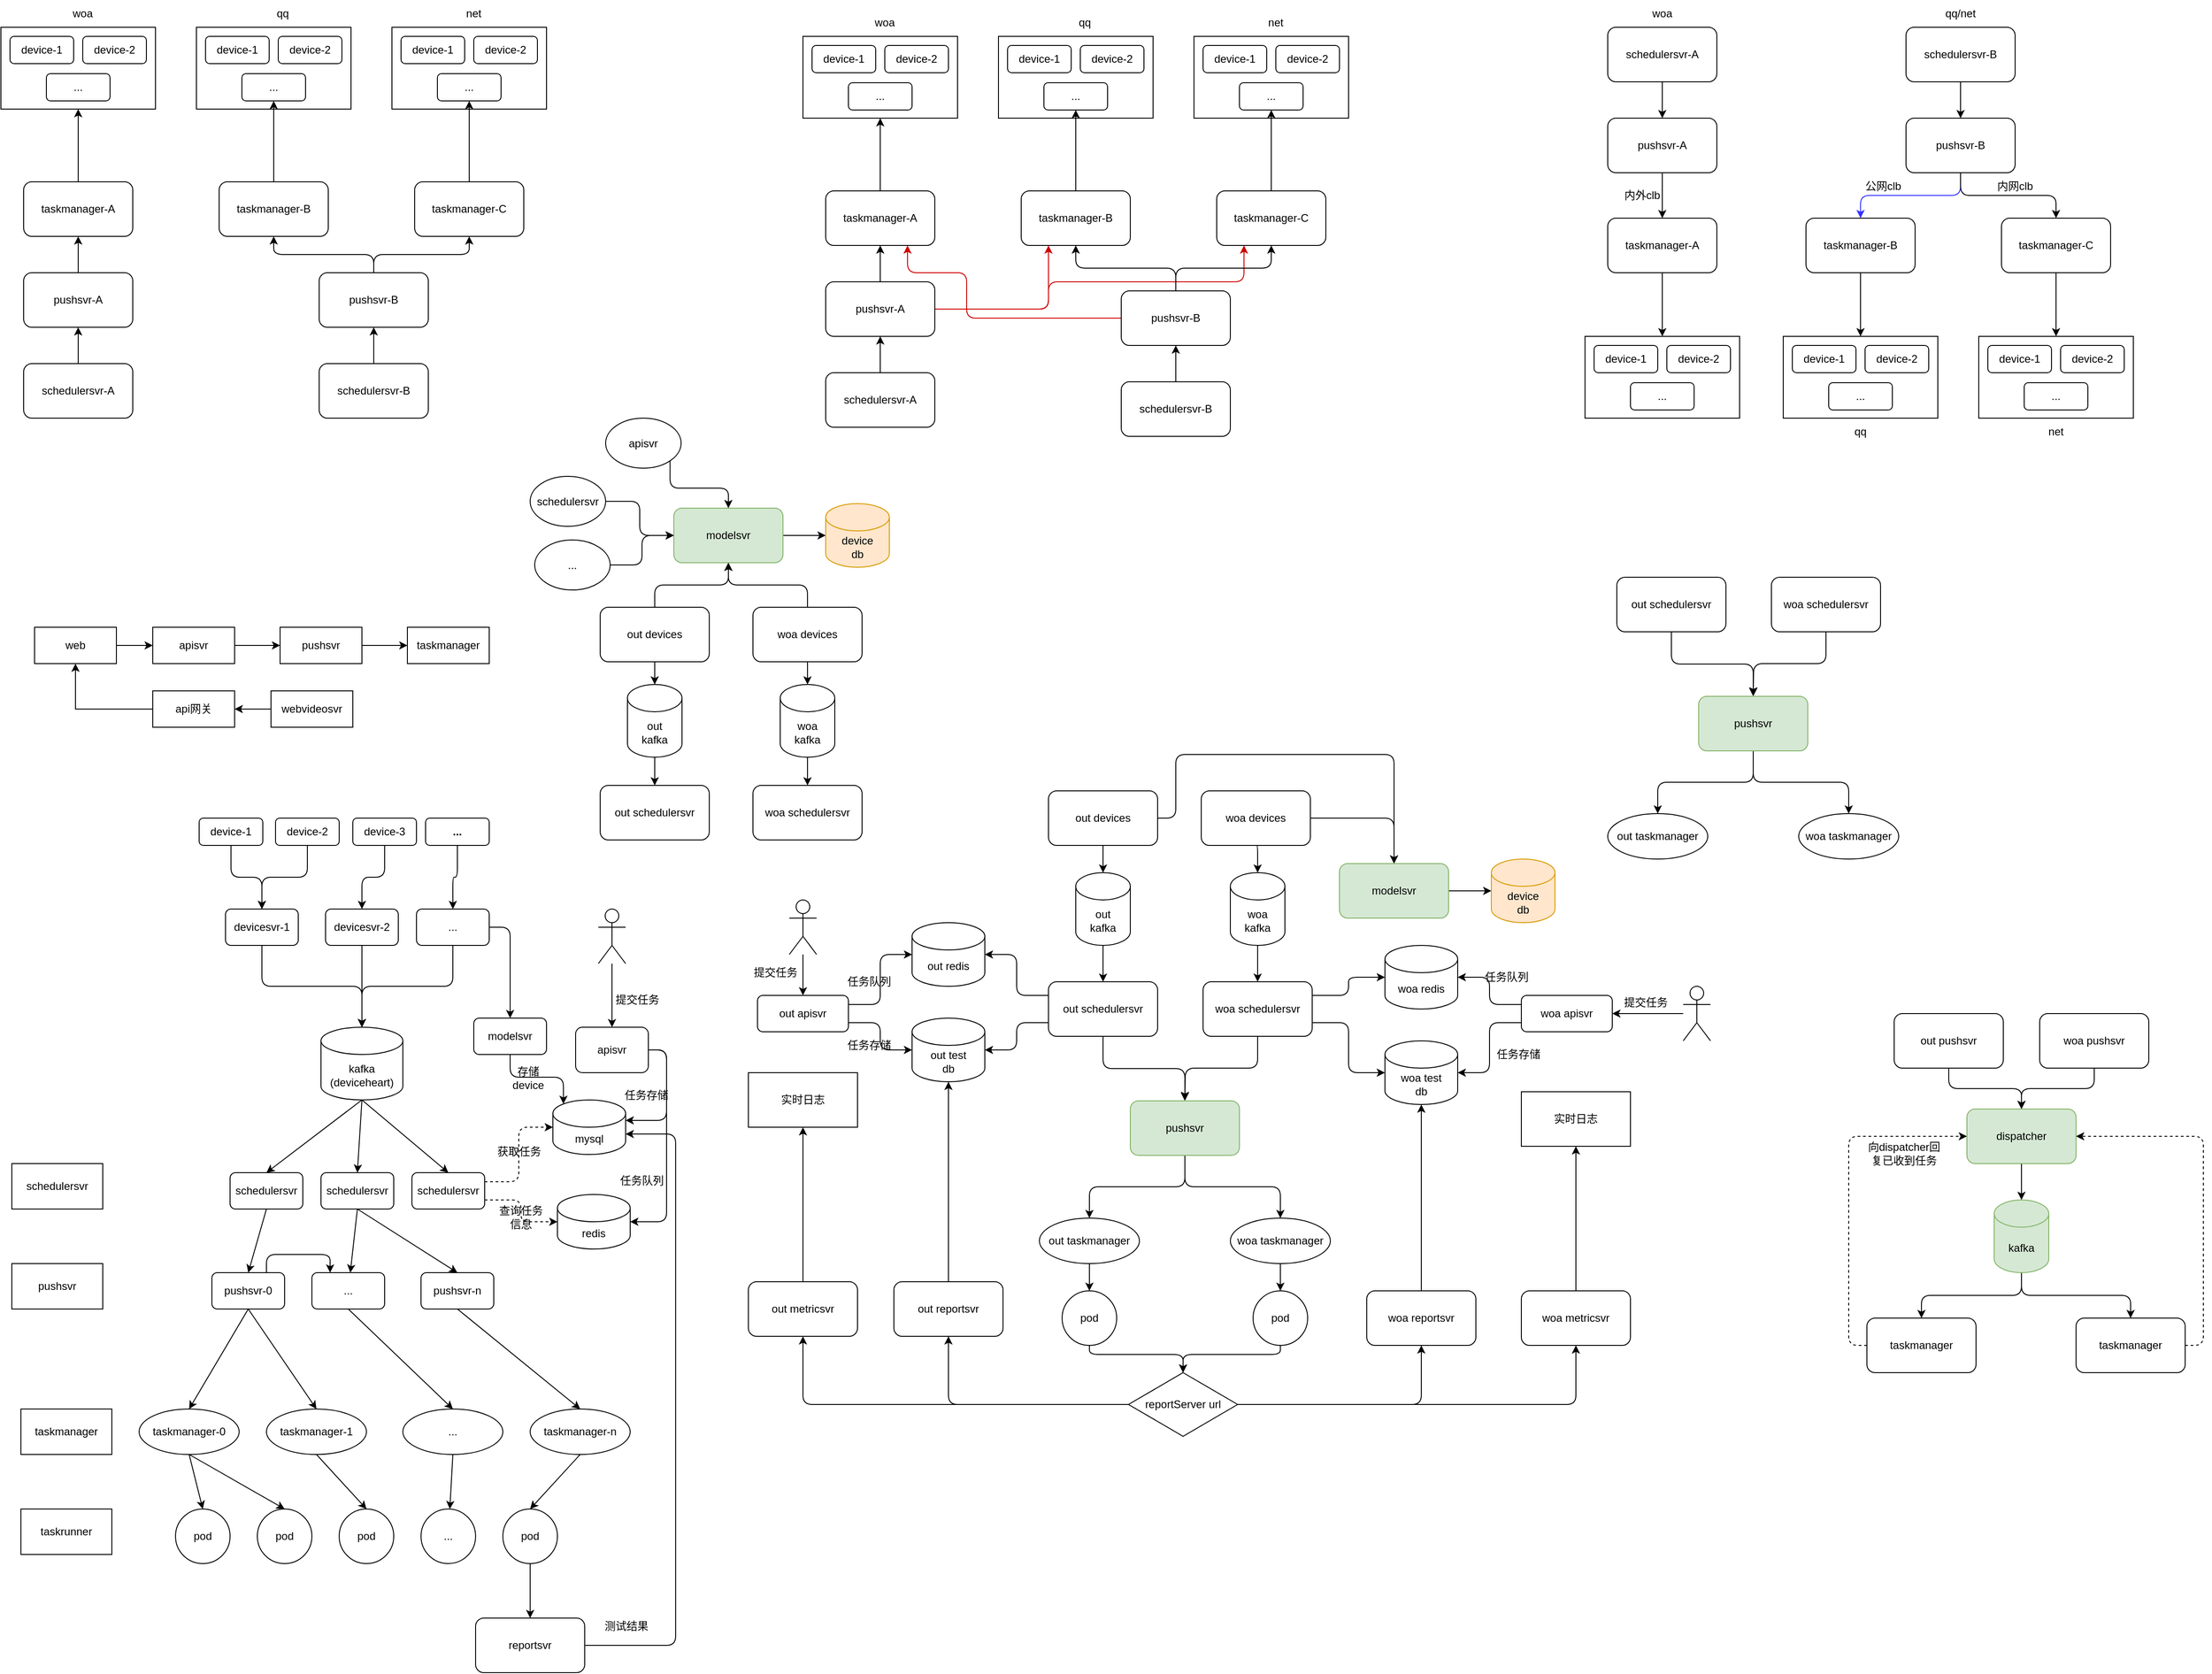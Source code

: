 <mxfile version="20.2.7" type="github">
  <diagram id="ftSVN6Fw9w7qbt5IRIi7" name="第 1 页">
    <mxGraphModel dx="1635" dy="1959" grid="1" gridSize="10" guides="1" tooltips="1" connect="1" arrows="1" fold="1" page="1" pageScale="1" pageWidth="827" pageHeight="1169" math="0" shadow="0">
      <root>
        <mxCell id="0" />
        <mxCell id="1" parent="0" />
        <mxCell id="ZyIvLldJ3OBjITECG5pd-35" style="edgeStyle=none;rounded=0;orthogonalLoop=1;jettySize=auto;html=1;exitX=0.5;exitY=1;exitDx=0;exitDy=0;entryX=0.5;entryY=0;entryDx=0;entryDy=0;" parent="1" source="ZyIvLldJ3OBjITECG5pd-1" target="ZyIvLldJ3OBjITECG5pd-14" edge="1">
          <mxGeometry relative="1" as="geometry" />
        </mxCell>
        <mxCell id="ZyIvLldJ3OBjITECG5pd-36" style="edgeStyle=none;rounded=0;orthogonalLoop=1;jettySize=auto;html=1;exitX=0.5;exitY=1;exitDx=0;exitDy=0;entryX=0.5;entryY=0;entryDx=0;entryDy=0;" parent="1" source="ZyIvLldJ3OBjITECG5pd-1" target="ZyIvLldJ3OBjITECG5pd-15" edge="1">
          <mxGeometry relative="1" as="geometry" />
        </mxCell>
        <mxCell id="ZyIvLldJ3OBjITECG5pd-1" value="taskmanager-0" style="ellipse;whiteSpace=wrap;html=1;" parent="1" vertex="1">
          <mxGeometry x="180" y="430" width="110" height="50" as="geometry" />
        </mxCell>
        <mxCell id="ZyIvLldJ3OBjITECG5pd-37" style="edgeStyle=none;rounded=0;orthogonalLoop=1;jettySize=auto;html=1;exitX=0.5;exitY=1;exitDx=0;exitDy=0;entryX=0.5;entryY=0;entryDx=0;entryDy=0;" parent="1" source="ZyIvLldJ3OBjITECG5pd-2" target="ZyIvLldJ3OBjITECG5pd-16" edge="1">
          <mxGeometry relative="1" as="geometry" />
        </mxCell>
        <mxCell id="ZyIvLldJ3OBjITECG5pd-2" value="taskmanager-1" style="ellipse;whiteSpace=wrap;html=1;" parent="1" vertex="1">
          <mxGeometry x="320" y="430" width="110" height="50" as="geometry" />
        </mxCell>
        <mxCell id="ZyIvLldJ3OBjITECG5pd-38" style="edgeStyle=none;rounded=0;orthogonalLoop=1;jettySize=auto;html=1;exitX=0.5;exitY=1;exitDx=0;exitDy=0;" parent="1" source="ZyIvLldJ3OBjITECG5pd-3" target="ZyIvLldJ3OBjITECG5pd-17" edge="1">
          <mxGeometry relative="1" as="geometry" />
        </mxCell>
        <mxCell id="ZyIvLldJ3OBjITECG5pd-3" value="..." style="ellipse;whiteSpace=wrap;html=1;" parent="1" vertex="1">
          <mxGeometry x="470" y="430" width="110" height="50" as="geometry" />
        </mxCell>
        <mxCell id="ZyIvLldJ3OBjITECG5pd-39" style="edgeStyle=none;rounded=0;orthogonalLoop=1;jettySize=auto;html=1;exitX=0.5;exitY=1;exitDx=0;exitDy=0;entryX=0.5;entryY=0;entryDx=0;entryDy=0;" parent="1" source="ZyIvLldJ3OBjITECG5pd-4" target="ZyIvLldJ3OBjITECG5pd-18" edge="1">
          <mxGeometry relative="1" as="geometry" />
        </mxCell>
        <mxCell id="ZyIvLldJ3OBjITECG5pd-4" value="taskmanager-n" style="ellipse;whiteSpace=wrap;html=1;" parent="1" vertex="1">
          <mxGeometry x="610" y="430" width="110" height="50" as="geometry" />
        </mxCell>
        <mxCell id="ZyIvLldJ3OBjITECG5pd-25" style="edgeStyle=none;rounded=0;orthogonalLoop=1;jettySize=auto;html=1;exitX=0.5;exitY=1;exitDx=0;exitDy=0;entryX=0.5;entryY=0;entryDx=0;entryDy=0;" parent="1" source="ZyIvLldJ3OBjITECG5pd-5" target="ZyIvLldJ3OBjITECG5pd-1" edge="1">
          <mxGeometry relative="1" as="geometry" />
        </mxCell>
        <mxCell id="ZyIvLldJ3OBjITECG5pd-26" style="edgeStyle=none;rounded=0;orthogonalLoop=1;jettySize=auto;html=1;exitX=0.5;exitY=1;exitDx=0;exitDy=0;entryX=0.5;entryY=0;entryDx=0;entryDy=0;" parent="1" source="ZyIvLldJ3OBjITECG5pd-5" target="ZyIvLldJ3OBjITECG5pd-2" edge="1">
          <mxGeometry relative="1" as="geometry" />
        </mxCell>
        <mxCell id="ZyIvLldJ3OBjITECG5pd-43" style="edgeStyle=orthogonalEdgeStyle;rounded=1;orthogonalLoop=1;jettySize=auto;html=1;exitX=0.75;exitY=0;exitDx=0;exitDy=0;entryX=0.25;entryY=0;entryDx=0;entryDy=0;" parent="1" source="ZyIvLldJ3OBjITECG5pd-5" target="ZyIvLldJ3OBjITECG5pd-6" edge="1">
          <mxGeometry relative="1" as="geometry" />
        </mxCell>
        <mxCell id="ZyIvLldJ3OBjITECG5pd-5" value="pushsvr-0" style="rounded=1;whiteSpace=wrap;html=1;" parent="1" vertex="1">
          <mxGeometry x="260" y="280" width="80" height="40" as="geometry" />
        </mxCell>
        <mxCell id="ZyIvLldJ3OBjITECG5pd-27" style="edgeStyle=none;rounded=0;orthogonalLoop=1;jettySize=auto;html=1;exitX=0.5;exitY=1;exitDx=0;exitDy=0;entryX=0.5;entryY=0;entryDx=0;entryDy=0;" parent="1" source="ZyIvLldJ3OBjITECG5pd-6" target="ZyIvLldJ3OBjITECG5pd-3" edge="1">
          <mxGeometry relative="1" as="geometry" />
        </mxCell>
        <mxCell id="ZyIvLldJ3OBjITECG5pd-6" value="..." style="rounded=1;whiteSpace=wrap;html=1;" parent="1" vertex="1">
          <mxGeometry x="370" y="280" width="80" height="40" as="geometry" />
        </mxCell>
        <mxCell id="ZyIvLldJ3OBjITECG5pd-28" style="edgeStyle=none;rounded=0;orthogonalLoop=1;jettySize=auto;html=1;exitX=0.5;exitY=1;exitDx=0;exitDy=0;entryX=0.5;entryY=0;entryDx=0;entryDy=0;" parent="1" source="ZyIvLldJ3OBjITECG5pd-7" target="ZyIvLldJ3OBjITECG5pd-4" edge="1">
          <mxGeometry relative="1" as="geometry" />
        </mxCell>
        <mxCell id="ZyIvLldJ3OBjITECG5pd-7" value="pushsvr-n" style="rounded=1;whiteSpace=wrap;html=1;" parent="1" vertex="1">
          <mxGeometry x="490" y="280" width="80" height="40" as="geometry" />
        </mxCell>
        <mxCell id="ZyIvLldJ3OBjITECG5pd-29" style="edgeStyle=none;rounded=0;orthogonalLoop=1;jettySize=auto;html=1;exitX=0.5;exitY=1;exitDx=0;exitDy=0;entryX=0.5;entryY=0;entryDx=0;entryDy=0;" parent="1" source="ZyIvLldJ3OBjITECG5pd-12" target="ZyIvLldJ3OBjITECG5pd-5" edge="1">
          <mxGeometry relative="1" as="geometry" />
        </mxCell>
        <mxCell id="ZyIvLldJ3OBjITECG5pd-12" value="schedulersvr" style="rounded=1;whiteSpace=wrap;html=1;" parent="1" vertex="1">
          <mxGeometry x="280" y="170" width="80" height="40" as="geometry" />
        </mxCell>
        <mxCell id="ZyIvLldJ3OBjITECG5pd-32" style="edgeStyle=none;rounded=0;orthogonalLoop=1;jettySize=auto;html=1;exitX=0.5;exitY=1;exitDx=0;exitDy=0;exitPerimeter=0;entryX=0.5;entryY=0;entryDx=0;entryDy=0;" parent="1" source="ZyIvLldJ3OBjITECG5pd-13" target="ZyIvLldJ3OBjITECG5pd-12" edge="1">
          <mxGeometry relative="1" as="geometry" />
        </mxCell>
        <mxCell id="ZyIvLldJ3OBjITECG5pd-33" style="edgeStyle=none;rounded=0;orthogonalLoop=1;jettySize=auto;html=1;exitX=0.5;exitY=1;exitDx=0;exitDy=0;exitPerimeter=0;entryX=0.5;entryY=0;entryDx=0;entryDy=0;" parent="1" source="ZyIvLldJ3OBjITECG5pd-13" target="ZyIvLldJ3OBjITECG5pd-30" edge="1">
          <mxGeometry relative="1" as="geometry" />
        </mxCell>
        <mxCell id="ZyIvLldJ3OBjITECG5pd-34" style="edgeStyle=none;rounded=0;orthogonalLoop=1;jettySize=auto;html=1;exitX=0.5;exitY=1;exitDx=0;exitDy=0;exitPerimeter=0;entryX=0.5;entryY=0;entryDx=0;entryDy=0;" parent="1" source="ZyIvLldJ3OBjITECG5pd-13" target="ZyIvLldJ3OBjITECG5pd-31" edge="1">
          <mxGeometry relative="1" as="geometry" />
        </mxCell>
        <mxCell id="ZyIvLldJ3OBjITECG5pd-13" value="&lt;div&gt;kafka&lt;/div&gt;&lt;div&gt;(deviceheart)&lt;br&gt;&lt;/div&gt;" style="shape=cylinder3;whiteSpace=wrap;html=1;boundedLbl=1;backgroundOutline=1;size=15;" parent="1" vertex="1">
          <mxGeometry x="380" y="10" width="90" height="80" as="geometry" />
        </mxCell>
        <mxCell id="ZyIvLldJ3OBjITECG5pd-14" value="pod" style="ellipse;whiteSpace=wrap;html=1;aspect=fixed;" parent="1" vertex="1">
          <mxGeometry x="220" y="540" width="60" height="60" as="geometry" />
        </mxCell>
        <mxCell id="ZyIvLldJ3OBjITECG5pd-15" value="pod" style="ellipse;whiteSpace=wrap;html=1;aspect=fixed;" parent="1" vertex="1">
          <mxGeometry x="310" y="540" width="60" height="60" as="geometry" />
        </mxCell>
        <mxCell id="ZyIvLldJ3OBjITECG5pd-16" value="pod" style="ellipse;whiteSpace=wrap;html=1;aspect=fixed;" parent="1" vertex="1">
          <mxGeometry x="400" y="540" width="60" height="60" as="geometry" />
        </mxCell>
        <mxCell id="ZyIvLldJ3OBjITECG5pd-17" value="..." style="ellipse;whiteSpace=wrap;html=1;aspect=fixed;" parent="1" vertex="1">
          <mxGeometry x="490" y="540" width="60" height="60" as="geometry" />
        </mxCell>
        <mxCell id="L9WqjUFJUXGRfM3yI8P8-16" style="edgeStyle=orthogonalEdgeStyle;rounded=1;orthogonalLoop=1;jettySize=auto;html=1;exitX=0.5;exitY=1;exitDx=0;exitDy=0;entryX=0.5;entryY=0;entryDx=0;entryDy=0;" parent="1" source="ZyIvLldJ3OBjITECG5pd-18" target="L9WqjUFJUXGRfM3yI8P8-15" edge="1">
          <mxGeometry relative="1" as="geometry" />
        </mxCell>
        <mxCell id="ZyIvLldJ3OBjITECG5pd-18" value="pod" style="ellipse;whiteSpace=wrap;html=1;aspect=fixed;" parent="1" vertex="1">
          <mxGeometry x="580" y="540" width="60" height="60" as="geometry" />
        </mxCell>
        <mxCell id="ZyIvLldJ3OBjITECG5pd-21" value="taskrunner" style="rounded=0;whiteSpace=wrap;html=1;" parent="1" vertex="1">
          <mxGeometry x="50" y="540" width="100" height="50" as="geometry" />
        </mxCell>
        <mxCell id="ZyIvLldJ3OBjITECG5pd-22" value="taskmanager" style="rounded=0;whiteSpace=wrap;html=1;" parent="1" vertex="1">
          <mxGeometry x="50" y="430" width="100" height="50" as="geometry" />
        </mxCell>
        <mxCell id="ZyIvLldJ3OBjITECG5pd-23" value="pushsvr" style="rounded=0;whiteSpace=wrap;html=1;" parent="1" vertex="1">
          <mxGeometry x="40" y="270" width="100" height="50" as="geometry" />
        </mxCell>
        <mxCell id="ZyIvLldJ3OBjITECG5pd-24" value="schedulersvr" style="rounded=0;whiteSpace=wrap;html=1;" parent="1" vertex="1">
          <mxGeometry x="40" y="160" width="100" height="50" as="geometry" />
        </mxCell>
        <mxCell id="ZyIvLldJ3OBjITECG5pd-40" style="edgeStyle=none;rounded=0;orthogonalLoop=1;jettySize=auto;html=1;exitX=0.5;exitY=1;exitDx=0;exitDy=0;" parent="1" source="ZyIvLldJ3OBjITECG5pd-30" target="ZyIvLldJ3OBjITECG5pd-6" edge="1">
          <mxGeometry relative="1" as="geometry" />
        </mxCell>
        <mxCell id="ZyIvLldJ3OBjITECG5pd-41" style="edgeStyle=none;rounded=0;orthogonalLoop=1;jettySize=auto;html=1;exitX=0.5;exitY=1;exitDx=0;exitDy=0;entryX=0.5;entryY=0;entryDx=0;entryDy=0;" parent="1" source="ZyIvLldJ3OBjITECG5pd-30" target="ZyIvLldJ3OBjITECG5pd-7" edge="1">
          <mxGeometry relative="1" as="geometry" />
        </mxCell>
        <mxCell id="ZyIvLldJ3OBjITECG5pd-30" value="schedulersvr" style="rounded=1;whiteSpace=wrap;html=1;" parent="1" vertex="1">
          <mxGeometry x="380" y="170" width="80" height="40" as="geometry" />
        </mxCell>
        <mxCell id="L9WqjUFJUXGRfM3yI8P8-11" style="edgeStyle=orthogonalEdgeStyle;rounded=1;orthogonalLoop=1;jettySize=auto;html=1;exitX=1;exitY=0.75;exitDx=0;exitDy=0;entryX=0;entryY=0.5;entryDx=0;entryDy=0;entryPerimeter=0;dashed=1;" parent="1" source="ZyIvLldJ3OBjITECG5pd-31" target="L9WqjUFJUXGRfM3yI8P8-2" edge="1">
          <mxGeometry relative="1" as="geometry" />
        </mxCell>
        <mxCell id="L9WqjUFJUXGRfM3yI8P8-12" style="edgeStyle=orthogonalEdgeStyle;rounded=1;orthogonalLoop=1;jettySize=auto;html=1;exitX=1;exitY=0.25;exitDx=0;exitDy=0;entryX=0;entryY=0.5;entryDx=0;entryDy=0;entryPerimeter=0;dashed=1;" parent="1" source="ZyIvLldJ3OBjITECG5pd-31" target="L9WqjUFJUXGRfM3yI8P8-4" edge="1">
          <mxGeometry relative="1" as="geometry" />
        </mxCell>
        <mxCell id="ZyIvLldJ3OBjITECG5pd-31" value="schedulersvr" style="rounded=1;whiteSpace=wrap;html=1;" parent="1" vertex="1">
          <mxGeometry x="480" y="170" width="80" height="40" as="geometry" />
        </mxCell>
        <mxCell id="ZyIvLldJ3OBjITECG5pd-47" style="edgeStyle=orthogonalEdgeStyle;rounded=1;orthogonalLoop=1;jettySize=auto;html=1;exitX=0.5;exitY=1;exitDx=0;exitDy=0;entryX=0.5;entryY=0;entryDx=0;entryDy=0;entryPerimeter=0;" parent="1" source="ZyIvLldJ3OBjITECG5pd-44" target="ZyIvLldJ3OBjITECG5pd-13" edge="1">
          <mxGeometry relative="1" as="geometry" />
        </mxCell>
        <mxCell id="ZyIvLldJ3OBjITECG5pd-44" value="devicesvr-1" style="rounded=1;whiteSpace=wrap;html=1;" parent="1" vertex="1">
          <mxGeometry x="275" y="-120" width="80" height="40" as="geometry" />
        </mxCell>
        <mxCell id="ZyIvLldJ3OBjITECG5pd-48" style="edgeStyle=orthogonalEdgeStyle;rounded=1;orthogonalLoop=1;jettySize=auto;html=1;exitX=0.5;exitY=1;exitDx=0;exitDy=0;" parent="1" source="ZyIvLldJ3OBjITECG5pd-45" edge="1">
          <mxGeometry relative="1" as="geometry">
            <mxPoint x="425" y="10" as="targetPoint" />
          </mxGeometry>
        </mxCell>
        <mxCell id="ZyIvLldJ3OBjITECG5pd-45" value="devicesvr-2" style="rounded=1;whiteSpace=wrap;html=1;" parent="1" vertex="1">
          <mxGeometry x="385" y="-120" width="80" height="40" as="geometry" />
        </mxCell>
        <mxCell id="ZyIvLldJ3OBjITECG5pd-49" style="edgeStyle=orthogonalEdgeStyle;rounded=1;orthogonalLoop=1;jettySize=auto;html=1;exitX=0.5;exitY=1;exitDx=0;exitDy=0;entryX=0.5;entryY=0;entryDx=0;entryDy=0;entryPerimeter=0;" parent="1" source="ZyIvLldJ3OBjITECG5pd-46" target="ZyIvLldJ3OBjITECG5pd-13" edge="1">
          <mxGeometry relative="1" as="geometry" />
        </mxCell>
        <mxCell id="L9WqjUFJUXGRfM3yI8P8-22" style="edgeStyle=orthogonalEdgeStyle;rounded=1;orthogonalLoop=1;jettySize=auto;html=1;exitX=1;exitY=0.5;exitDx=0;exitDy=0;entryX=0.5;entryY=0;entryDx=0;entryDy=0;" parent="1" source="ZyIvLldJ3OBjITECG5pd-46" target="L9WqjUFJUXGRfM3yI8P8-20" edge="1">
          <mxGeometry relative="1" as="geometry" />
        </mxCell>
        <mxCell id="ZyIvLldJ3OBjITECG5pd-46" value="..." style="rounded=1;whiteSpace=wrap;html=1;" parent="1" vertex="1">
          <mxGeometry x="485" y="-120" width="80" height="40" as="geometry" />
        </mxCell>
        <mxCell id="ZyIvLldJ3OBjITECG5pd-55" style="edgeStyle=orthogonalEdgeStyle;rounded=1;orthogonalLoop=1;jettySize=auto;html=1;exitX=0.5;exitY=1;exitDx=0;exitDy=0;entryX=0.5;entryY=0;entryDx=0;entryDy=0;" parent="1" source="ZyIvLldJ3OBjITECG5pd-50" target="ZyIvLldJ3OBjITECG5pd-44" edge="1">
          <mxGeometry relative="1" as="geometry" />
        </mxCell>
        <mxCell id="ZyIvLldJ3OBjITECG5pd-50" value="device-1" style="rounded=1;whiteSpace=wrap;html=1;" parent="1" vertex="1">
          <mxGeometry x="246" y="-220" width="70" height="30" as="geometry" />
        </mxCell>
        <mxCell id="ZyIvLldJ3OBjITECG5pd-56" style="edgeStyle=orthogonalEdgeStyle;rounded=1;orthogonalLoop=1;jettySize=auto;html=1;exitX=0.5;exitY=1;exitDx=0;exitDy=0;entryX=0.5;entryY=0;entryDx=0;entryDy=0;" parent="1" source="ZyIvLldJ3OBjITECG5pd-51" target="ZyIvLldJ3OBjITECG5pd-44" edge="1">
          <mxGeometry relative="1" as="geometry" />
        </mxCell>
        <mxCell id="ZyIvLldJ3OBjITECG5pd-51" value="device-2" style="rounded=1;whiteSpace=wrap;html=1;" parent="1" vertex="1">
          <mxGeometry x="330" y="-220" width="70" height="30" as="geometry" />
        </mxCell>
        <mxCell id="ZyIvLldJ3OBjITECG5pd-58" style="edgeStyle=orthogonalEdgeStyle;rounded=1;orthogonalLoop=1;jettySize=auto;html=1;exitX=0.5;exitY=1;exitDx=0;exitDy=0;entryX=0.5;entryY=0;entryDx=0;entryDy=0;" parent="1" source="ZyIvLldJ3OBjITECG5pd-52" target="ZyIvLldJ3OBjITECG5pd-46" edge="1">
          <mxGeometry relative="1" as="geometry" />
        </mxCell>
        <mxCell id="ZyIvLldJ3OBjITECG5pd-52" value="..." style="rounded=1;whiteSpace=wrap;html=1;fontStyle=1" parent="1" vertex="1">
          <mxGeometry x="495" y="-220" width="70" height="30" as="geometry" />
        </mxCell>
        <mxCell id="ZyIvLldJ3OBjITECG5pd-57" style="edgeStyle=orthogonalEdgeStyle;rounded=1;orthogonalLoop=1;jettySize=auto;html=1;exitX=0.5;exitY=1;exitDx=0;exitDy=0;entryX=0.5;entryY=0;entryDx=0;entryDy=0;" parent="1" source="ZyIvLldJ3OBjITECG5pd-54" target="ZyIvLldJ3OBjITECG5pd-45" edge="1">
          <mxGeometry relative="1" as="geometry" />
        </mxCell>
        <mxCell id="ZyIvLldJ3OBjITECG5pd-54" value="device-3" style="rounded=1;whiteSpace=wrap;html=1;" parent="1" vertex="1">
          <mxGeometry x="415" y="-220" width="70" height="30" as="geometry" />
        </mxCell>
        <mxCell id="L9WqjUFJUXGRfM3yI8P8-5" style="edgeStyle=orthogonalEdgeStyle;rounded=1;orthogonalLoop=1;jettySize=auto;html=1;exitX=1;exitY=0.5;exitDx=0;exitDy=0;entryX=1;entryY=0.5;entryDx=0;entryDy=0;entryPerimeter=0;" parent="1" source="L9WqjUFJUXGRfM3yI8P8-1" target="L9WqjUFJUXGRfM3yI8P8-2" edge="1">
          <mxGeometry relative="1" as="geometry" />
        </mxCell>
        <mxCell id="L9WqjUFJUXGRfM3yI8P8-6" style="edgeStyle=orthogonalEdgeStyle;rounded=1;orthogonalLoop=1;jettySize=auto;html=1;exitX=1;exitY=0.5;exitDx=0;exitDy=0;entryX=1;entryY=0;entryDx=0;entryDy=22.5;entryPerimeter=0;" parent="1" source="L9WqjUFJUXGRfM3yI8P8-1" target="L9WqjUFJUXGRfM3yI8P8-4" edge="1">
          <mxGeometry relative="1" as="geometry" />
        </mxCell>
        <mxCell id="L9WqjUFJUXGRfM3yI8P8-1" value="apisvr" style="rounded=1;whiteSpace=wrap;html=1;" parent="1" vertex="1">
          <mxGeometry x="660" y="10" width="80" height="50" as="geometry" />
        </mxCell>
        <mxCell id="L9WqjUFJUXGRfM3yI8P8-2" value="&lt;div&gt;redis&lt;/div&gt;" style="shape=cylinder3;whiteSpace=wrap;html=1;boundedLbl=1;backgroundOutline=1;size=15;" parent="1" vertex="1">
          <mxGeometry x="640" y="194" width="80" height="60" as="geometry" />
        </mxCell>
        <mxCell id="L9WqjUFJUXGRfM3yI8P8-9" value="" style="edgeStyle=orthogonalEdgeStyle;rounded=1;orthogonalLoop=1;jettySize=auto;html=1;" parent="1" source="L9WqjUFJUXGRfM3yI8P8-3" target="L9WqjUFJUXGRfM3yI8P8-1" edge="1">
          <mxGeometry relative="1" as="geometry" />
        </mxCell>
        <mxCell id="L9WqjUFJUXGRfM3yI8P8-3" value="" style="shape=umlActor;verticalLabelPosition=bottom;verticalAlign=top;html=1;outlineConnect=0;" parent="1" vertex="1">
          <mxGeometry x="685" y="-120" width="30" height="60" as="geometry" />
        </mxCell>
        <mxCell id="L9WqjUFJUXGRfM3yI8P8-4" value="&lt;div&gt;mysql&lt;/div&gt;" style="shape=cylinder3;whiteSpace=wrap;html=1;boundedLbl=1;backgroundOutline=1;size=15;" parent="1" vertex="1">
          <mxGeometry x="635" y="90" width="80" height="60" as="geometry" />
        </mxCell>
        <mxCell id="L9WqjUFJUXGRfM3yI8P8-7" value="任务队列" style="text;html=1;strokeColor=none;fillColor=none;align=center;verticalAlign=middle;whiteSpace=wrap;rounded=0;" parent="1" vertex="1">
          <mxGeometry x="703" y="164" width="60" height="30" as="geometry" />
        </mxCell>
        <mxCell id="L9WqjUFJUXGRfM3yI8P8-8" value="任务存储" style="text;html=1;strokeColor=none;fillColor=none;align=center;verticalAlign=middle;whiteSpace=wrap;rounded=0;" parent="1" vertex="1">
          <mxGeometry x="708" y="70" width="60" height="30" as="geometry" />
        </mxCell>
        <mxCell id="L9WqjUFJUXGRfM3yI8P8-10" value="提交任务" style="text;html=1;strokeColor=none;fillColor=none;align=center;verticalAlign=middle;whiteSpace=wrap;rounded=0;" parent="1" vertex="1">
          <mxGeometry x="698" y="-35" width="60" height="30" as="geometry" />
        </mxCell>
        <mxCell id="L9WqjUFJUXGRfM3yI8P8-13" value="获取任务" style="text;html=1;strokeColor=none;fillColor=none;align=center;verticalAlign=middle;whiteSpace=wrap;rounded=0;" parent="1" vertex="1">
          <mxGeometry x="568" y="132" width="60" height="30" as="geometry" />
        </mxCell>
        <mxCell id="L9WqjUFJUXGRfM3yI8P8-14" value="查询任务信息" style="text;html=1;strokeColor=none;fillColor=none;align=center;verticalAlign=middle;whiteSpace=wrap;rounded=0;" parent="1" vertex="1">
          <mxGeometry x="570" y="204" width="60" height="30" as="geometry" />
        </mxCell>
        <mxCell id="L9WqjUFJUXGRfM3yI8P8-17" style="edgeStyle=orthogonalEdgeStyle;rounded=1;orthogonalLoop=1;jettySize=auto;html=1;exitX=1;exitY=0.5;exitDx=0;exitDy=0;entryX=1;entryY=0;entryDx=0;entryDy=37.5;entryPerimeter=0;" parent="1" source="L9WqjUFJUXGRfM3yI8P8-15" target="L9WqjUFJUXGRfM3yI8P8-4" edge="1">
          <mxGeometry relative="1" as="geometry">
            <Array as="points">
              <mxPoint x="770" y="690" />
              <mxPoint x="770" y="128" />
            </Array>
          </mxGeometry>
        </mxCell>
        <mxCell id="L9WqjUFJUXGRfM3yI8P8-15" value="reportsvr" style="rounded=1;whiteSpace=wrap;html=1;" parent="1" vertex="1">
          <mxGeometry x="550" y="660" width="120" height="60" as="geometry" />
        </mxCell>
        <mxCell id="L9WqjUFJUXGRfM3yI8P8-19" value="测试结果" style="text;html=1;strokeColor=none;fillColor=none;align=center;verticalAlign=middle;whiteSpace=wrap;rounded=0;" parent="1" vertex="1">
          <mxGeometry x="686" y="654" width="60" height="30" as="geometry" />
        </mxCell>
        <mxCell id="L9WqjUFJUXGRfM3yI8P8-23" style="edgeStyle=orthogonalEdgeStyle;rounded=1;orthogonalLoop=1;jettySize=auto;html=1;exitX=0.5;exitY=1;exitDx=0;exitDy=0;entryX=0.145;entryY=0;entryDx=0;entryDy=4.35;entryPerimeter=0;" parent="1" source="L9WqjUFJUXGRfM3yI8P8-20" target="L9WqjUFJUXGRfM3yI8P8-4" edge="1">
          <mxGeometry relative="1" as="geometry" />
        </mxCell>
        <mxCell id="L9WqjUFJUXGRfM3yI8P8-20" value="modelsvr" style="rounded=1;whiteSpace=wrap;html=1;" parent="1" vertex="1">
          <mxGeometry x="548" width="80" height="40" as="geometry" />
        </mxCell>
        <mxCell id="L9WqjUFJUXGRfM3yI8P8-24" value="存储device" style="text;html=1;strokeColor=none;fillColor=none;align=center;verticalAlign=middle;whiteSpace=wrap;rounded=0;" parent="1" vertex="1">
          <mxGeometry x="578" y="51" width="60" height="30" as="geometry" />
        </mxCell>
        <mxCell id="L9WqjUFJUXGRfM3yI8P8-30" style="edgeStyle=orthogonalEdgeStyle;rounded=1;orthogonalLoop=1;jettySize=auto;html=1;exitX=1;exitY=0.5;exitDx=0;exitDy=0;" parent="1" source="L9WqjUFJUXGRfM3yI8P8-25" target="L9WqjUFJUXGRfM3yI8P8-27" edge="1">
          <mxGeometry relative="1" as="geometry">
            <Array as="points">
              <mxPoint x="1320" y="-220" />
              <mxPoint x="1320" y="-290" />
              <mxPoint x="1560" y="-290" />
            </Array>
          </mxGeometry>
        </mxCell>
        <mxCell id="L9WqjUFJUXGRfM3yI8P8-45" style="edgeStyle=orthogonalEdgeStyle;rounded=1;orthogonalLoop=1;jettySize=auto;html=1;exitX=0.5;exitY=1;exitDx=0;exitDy=0;entryX=0.5;entryY=0;entryDx=0;entryDy=0;entryPerimeter=0;" parent="1" source="L9WqjUFJUXGRfM3yI8P8-25" target="L9WqjUFJUXGRfM3yI8P8-28" edge="1">
          <mxGeometry relative="1" as="geometry" />
        </mxCell>
        <mxCell id="L9WqjUFJUXGRfM3yI8P8-25" value="out devices" style="rounded=1;whiteSpace=wrap;html=1;" parent="1" vertex="1">
          <mxGeometry x="1180" y="-250" width="120" height="60" as="geometry" />
        </mxCell>
        <mxCell id="L9WqjUFJUXGRfM3yI8P8-31" style="edgeStyle=orthogonalEdgeStyle;rounded=1;orthogonalLoop=1;jettySize=auto;html=1;exitX=1;exitY=0.5;exitDx=0;exitDy=0;entryX=0.5;entryY=0;entryDx=0;entryDy=0;" parent="1" source="L9WqjUFJUXGRfM3yI8P8-26" target="L9WqjUFJUXGRfM3yI8P8-27" edge="1">
          <mxGeometry relative="1" as="geometry" />
        </mxCell>
        <mxCell id="L9WqjUFJUXGRfM3yI8P8-46" style="edgeStyle=orthogonalEdgeStyle;rounded=1;orthogonalLoop=1;jettySize=auto;html=1;exitX=0.5;exitY=1;exitDx=0;exitDy=0;entryX=0.5;entryY=0;entryDx=0;entryDy=0;entryPerimeter=0;" parent="1" source="L9WqjUFJUXGRfM3yI8P8-26" target="L9WqjUFJUXGRfM3yI8P8-32" edge="1">
          <mxGeometry relative="1" as="geometry" />
        </mxCell>
        <mxCell id="L9WqjUFJUXGRfM3yI8P8-26" value="woa devices" style="rounded=1;whiteSpace=wrap;html=1;" parent="1" vertex="1">
          <mxGeometry x="1348" y="-250" width="120" height="60" as="geometry" />
        </mxCell>
        <mxCell id="L9WqjUFJUXGRfM3yI8P8-59" style="edgeStyle=orthogonalEdgeStyle;rounded=1;orthogonalLoop=1;jettySize=auto;html=1;exitX=1;exitY=0.5;exitDx=0;exitDy=0;" parent="1" source="L9WqjUFJUXGRfM3yI8P8-27" target="L9WqjUFJUXGRfM3yI8P8-29" edge="1">
          <mxGeometry relative="1" as="geometry" />
        </mxCell>
        <mxCell id="L9WqjUFJUXGRfM3yI8P8-27" value="modelsvr" style="rounded=1;whiteSpace=wrap;html=1;fillColor=#d5e8d4;strokeColor=#82b366;" parent="1" vertex="1">
          <mxGeometry x="1500" y="-170" width="120" height="60" as="geometry" />
        </mxCell>
        <mxCell id="L9WqjUFJUXGRfM3yI8P8-43" style="edgeStyle=orthogonalEdgeStyle;rounded=1;orthogonalLoop=1;jettySize=auto;html=1;exitX=0.5;exitY=1;exitDx=0;exitDy=0;exitPerimeter=0;entryX=0.5;entryY=0;entryDx=0;entryDy=0;" parent="1" source="L9WqjUFJUXGRfM3yI8P8-28" target="L9WqjUFJUXGRfM3yI8P8-34" edge="1">
          <mxGeometry relative="1" as="geometry" />
        </mxCell>
        <mxCell id="L9WqjUFJUXGRfM3yI8P8-28" value="out&lt;br&gt;kafka" style="shape=cylinder3;whiteSpace=wrap;html=1;boundedLbl=1;backgroundOutline=1;size=15;" parent="1" vertex="1">
          <mxGeometry x="1210" y="-160" width="60" height="80" as="geometry" />
        </mxCell>
        <mxCell id="L9WqjUFJUXGRfM3yI8P8-29" value="device&lt;br&gt;db" style="shape=cylinder3;whiteSpace=wrap;html=1;boundedLbl=1;backgroundOutline=1;size=15;fillColor=#ffe6cc;strokeColor=#d79b00;" parent="1" vertex="1">
          <mxGeometry x="1667" y="-175" width="70" height="70" as="geometry" />
        </mxCell>
        <mxCell id="L9WqjUFJUXGRfM3yI8P8-44" style="edgeStyle=orthogonalEdgeStyle;rounded=1;orthogonalLoop=1;jettySize=auto;html=1;exitX=0.5;exitY=1;exitDx=0;exitDy=0;exitPerimeter=0;entryX=0.5;entryY=0;entryDx=0;entryDy=0;" parent="1" source="L9WqjUFJUXGRfM3yI8P8-32" target="L9WqjUFJUXGRfM3yI8P8-35" edge="1">
          <mxGeometry relative="1" as="geometry" />
        </mxCell>
        <mxCell id="L9WqjUFJUXGRfM3yI8P8-32" value="woa&lt;br&gt;kafka" style="shape=cylinder3;whiteSpace=wrap;html=1;boundedLbl=1;backgroundOutline=1;size=15;" parent="1" vertex="1">
          <mxGeometry x="1380" y="-160" width="60" height="80" as="geometry" />
        </mxCell>
        <mxCell id="L9WqjUFJUXGRfM3yI8P8-41" style="edgeStyle=orthogonalEdgeStyle;rounded=1;orthogonalLoop=1;jettySize=auto;html=1;exitX=0.5;exitY=1;exitDx=0;exitDy=0;" parent="1" source="L9WqjUFJUXGRfM3yI8P8-34" target="L9WqjUFJUXGRfM3yI8P8-36" edge="1">
          <mxGeometry relative="1" as="geometry" />
        </mxCell>
        <mxCell id="L9WqjUFJUXGRfM3yI8P8-72" style="edgeStyle=orthogonalEdgeStyle;rounded=1;orthogonalLoop=1;jettySize=auto;html=1;exitX=0;exitY=0.25;exitDx=0;exitDy=0;entryX=1;entryY=0.5;entryDx=0;entryDy=0;entryPerimeter=0;" parent="1" source="L9WqjUFJUXGRfM3yI8P8-34" target="L9WqjUFJUXGRfM3yI8P8-70" edge="1">
          <mxGeometry relative="1" as="geometry" />
        </mxCell>
        <mxCell id="L9WqjUFJUXGRfM3yI8P8-73" style="edgeStyle=orthogonalEdgeStyle;rounded=1;orthogonalLoop=1;jettySize=auto;html=1;exitX=0;exitY=0.75;exitDx=0;exitDy=0;entryX=1;entryY=0.5;entryDx=0;entryDy=0;entryPerimeter=0;" parent="1" source="L9WqjUFJUXGRfM3yI8P8-34" target="L9WqjUFJUXGRfM3yI8P8-61" edge="1">
          <mxGeometry relative="1" as="geometry" />
        </mxCell>
        <mxCell id="L9WqjUFJUXGRfM3yI8P8-34" value="out schedulersvr" style="rounded=1;whiteSpace=wrap;html=1;" parent="1" vertex="1">
          <mxGeometry x="1180" y="-40" width="120" height="60" as="geometry" />
        </mxCell>
        <mxCell id="L9WqjUFJUXGRfM3yI8P8-42" style="edgeStyle=orthogonalEdgeStyle;rounded=1;orthogonalLoop=1;jettySize=auto;html=1;exitX=0.5;exitY=1;exitDx=0;exitDy=0;" parent="1" source="L9WqjUFJUXGRfM3yI8P8-35" edge="1">
          <mxGeometry relative="1" as="geometry">
            <mxPoint x="1330" y="90" as="targetPoint" />
          </mxGeometry>
        </mxCell>
        <mxCell id="L9WqjUFJUXGRfM3yI8P8-74" style="edgeStyle=orthogonalEdgeStyle;rounded=1;orthogonalLoop=1;jettySize=auto;html=1;exitX=1;exitY=0.25;exitDx=0;exitDy=0;entryX=0;entryY=0.5;entryDx=0;entryDy=0;entryPerimeter=0;" parent="1" source="L9WqjUFJUXGRfM3yI8P8-35" target="L9WqjUFJUXGRfM3yI8P8-71" edge="1">
          <mxGeometry relative="1" as="geometry" />
        </mxCell>
        <mxCell id="L9WqjUFJUXGRfM3yI8P8-75" style="edgeStyle=orthogonalEdgeStyle;rounded=1;orthogonalLoop=1;jettySize=auto;html=1;exitX=1;exitY=0.75;exitDx=0;exitDy=0;entryX=0;entryY=0.5;entryDx=0;entryDy=0;entryPerimeter=0;" parent="1" source="L9WqjUFJUXGRfM3yI8P8-35" target="L9WqjUFJUXGRfM3yI8P8-60" edge="1">
          <mxGeometry relative="1" as="geometry" />
        </mxCell>
        <mxCell id="L9WqjUFJUXGRfM3yI8P8-35" value="woa schedulersvr" style="rounded=1;whiteSpace=wrap;html=1;" parent="1" vertex="1">
          <mxGeometry x="1350" y="-40" width="120" height="60" as="geometry" />
        </mxCell>
        <mxCell id="L9WqjUFJUXGRfM3yI8P8-39" style="edgeStyle=orthogonalEdgeStyle;rounded=1;orthogonalLoop=1;jettySize=auto;html=1;exitX=0.5;exitY=1;exitDx=0;exitDy=0;entryX=0.5;entryY=0;entryDx=0;entryDy=0;" parent="1" source="L9WqjUFJUXGRfM3yI8P8-36" target="L9WqjUFJUXGRfM3yI8P8-37" edge="1">
          <mxGeometry relative="1" as="geometry" />
        </mxCell>
        <mxCell id="L9WqjUFJUXGRfM3yI8P8-40" style="edgeStyle=orthogonalEdgeStyle;rounded=1;orthogonalLoop=1;jettySize=auto;html=1;exitX=0.5;exitY=1;exitDx=0;exitDy=0;entryX=0.5;entryY=0;entryDx=0;entryDy=0;" parent="1" source="L9WqjUFJUXGRfM3yI8P8-36" target="L9WqjUFJUXGRfM3yI8P8-38" edge="1">
          <mxGeometry relative="1" as="geometry" />
        </mxCell>
        <mxCell id="L9WqjUFJUXGRfM3yI8P8-36" value="pushsvr" style="rounded=1;whiteSpace=wrap;html=1;fillColor=#d5e8d4;strokeColor=#82b366;" parent="1" vertex="1">
          <mxGeometry x="1270" y="91" width="120" height="60" as="geometry" />
        </mxCell>
        <mxCell id="L9WqjUFJUXGRfM3yI8P8-53" style="edgeStyle=orthogonalEdgeStyle;rounded=1;orthogonalLoop=1;jettySize=auto;html=1;exitX=0.5;exitY=1;exitDx=0;exitDy=0;entryX=0.5;entryY=0;entryDx=0;entryDy=0;" parent="1" source="L9WqjUFJUXGRfM3yI8P8-37" target="L9WqjUFJUXGRfM3yI8P8-48" edge="1">
          <mxGeometry relative="1" as="geometry" />
        </mxCell>
        <mxCell id="L9WqjUFJUXGRfM3yI8P8-37" value="out taskmanager" style="ellipse;whiteSpace=wrap;html=1;" parent="1" vertex="1">
          <mxGeometry x="1170" y="220" width="110" height="50" as="geometry" />
        </mxCell>
        <mxCell id="L9WqjUFJUXGRfM3yI8P8-56" style="edgeStyle=orthogonalEdgeStyle;rounded=1;orthogonalLoop=1;jettySize=auto;html=1;exitX=0.5;exitY=1;exitDx=0;exitDy=0;entryX=0.5;entryY=0;entryDx=0;entryDy=0;" parent="1" source="L9WqjUFJUXGRfM3yI8P8-38" target="L9WqjUFJUXGRfM3yI8P8-51" edge="1">
          <mxGeometry relative="1" as="geometry" />
        </mxCell>
        <mxCell id="L9WqjUFJUXGRfM3yI8P8-38" value="woa taskmanager" style="ellipse;whiteSpace=wrap;html=1;" parent="1" vertex="1">
          <mxGeometry x="1380" y="220" width="110" height="50" as="geometry" />
        </mxCell>
        <mxCell id="L9WqjUFJUXGRfM3yI8P8-64" style="edgeStyle=orthogonalEdgeStyle;rounded=1;orthogonalLoop=1;jettySize=auto;html=1;exitX=0.5;exitY=1;exitDx=0;exitDy=0;entryX=0.5;entryY=0;entryDx=0;entryDy=0;" parent="1" source="L9WqjUFJUXGRfM3yI8P8-48" target="L9WqjUFJUXGRfM3yI8P8-63" edge="1">
          <mxGeometry relative="1" as="geometry">
            <Array as="points">
              <mxPoint x="1225" y="370" />
              <mxPoint x="1328" y="370" />
            </Array>
          </mxGeometry>
        </mxCell>
        <mxCell id="L9WqjUFJUXGRfM3yI8P8-48" value="pod" style="ellipse;whiteSpace=wrap;html=1;aspect=fixed;" parent="1" vertex="1">
          <mxGeometry x="1195" y="300" width="60" height="60" as="geometry" />
        </mxCell>
        <mxCell id="L9WqjUFJUXGRfM3yI8P8-69" style="edgeStyle=orthogonalEdgeStyle;rounded=1;orthogonalLoop=1;jettySize=auto;html=1;exitX=0.5;exitY=1;exitDx=0;exitDy=0;entryX=0.5;entryY=0;entryDx=0;entryDy=0;" parent="1" source="L9WqjUFJUXGRfM3yI8P8-51" target="L9WqjUFJUXGRfM3yI8P8-63" edge="1">
          <mxGeometry relative="1" as="geometry">
            <Array as="points">
              <mxPoint x="1435" y="370" />
              <mxPoint x="1328" y="370" />
            </Array>
          </mxGeometry>
        </mxCell>
        <mxCell id="L9WqjUFJUXGRfM3yI8P8-51" value="pod" style="ellipse;whiteSpace=wrap;html=1;aspect=fixed;" parent="1" vertex="1">
          <mxGeometry x="1405" y="300" width="60" height="60" as="geometry" />
        </mxCell>
        <mxCell id="L9WqjUFJUXGRfM3yI8P8-60" value="woa test&lt;br&gt;db" style="shape=cylinder3;whiteSpace=wrap;html=1;boundedLbl=1;backgroundOutline=1;size=15;" parent="1" vertex="1">
          <mxGeometry x="1550" y="25" width="80" height="70" as="geometry" />
        </mxCell>
        <mxCell id="L9WqjUFJUXGRfM3yI8P8-61" value="out test&lt;br&gt;db" style="shape=cylinder3;whiteSpace=wrap;html=1;boundedLbl=1;backgroundOutline=1;size=15;" parent="1" vertex="1">
          <mxGeometry x="1030" width="80" height="70" as="geometry" />
        </mxCell>
        <mxCell id="L9WqjUFJUXGRfM3yI8P8-66" value="" style="edgeStyle=orthogonalEdgeStyle;rounded=1;orthogonalLoop=1;jettySize=auto;html=1;exitX=0;exitY=0.5;exitDx=0;exitDy=0;entryX=0.5;entryY=1;entryDx=0;entryDy=0;" parent="1" source="L9WqjUFJUXGRfM3yI8P8-63" target="L9WqjUFJUXGRfM3yI8P8-65" edge="1">
          <mxGeometry x="-0.235" relative="1" as="geometry">
            <mxPoint as="offset" />
          </mxGeometry>
        </mxCell>
        <mxCell id="L9WqjUFJUXGRfM3yI8P8-94" style="edgeStyle=orthogonalEdgeStyle;rounded=1;orthogonalLoop=1;jettySize=auto;html=1;exitX=1;exitY=0.5;exitDx=0;exitDy=0;entryX=0.5;entryY=1;entryDx=0;entryDy=0;fontColor=#FF3333;" parent="1" source="L9WqjUFJUXGRfM3yI8P8-63" target="L9WqjUFJUXGRfM3yI8P8-93" edge="1">
          <mxGeometry relative="1" as="geometry" />
        </mxCell>
        <mxCell id="Tiq5UMkVVYrzsEuOyfgb-3" style="edgeStyle=orthogonalEdgeStyle;rounded=1;orthogonalLoop=1;jettySize=auto;html=1;exitX=0;exitY=0.5;exitDx=0;exitDy=0;entryX=0.5;entryY=1;entryDx=0;entryDy=0;" parent="1" source="L9WqjUFJUXGRfM3yI8P8-63" target="Tiq5UMkVVYrzsEuOyfgb-2" edge="1">
          <mxGeometry relative="1" as="geometry">
            <Array as="points">
              <mxPoint x="910" y="425" />
            </Array>
          </mxGeometry>
        </mxCell>
        <mxCell id="Tiq5UMkVVYrzsEuOyfgb-4" style="edgeStyle=orthogonalEdgeStyle;rounded=1;orthogonalLoop=1;jettySize=auto;html=1;exitX=1;exitY=0.5;exitDx=0;exitDy=0;entryX=0.5;entryY=1;entryDx=0;entryDy=0;" parent="1" source="L9WqjUFJUXGRfM3yI8P8-63" target="Tiq5UMkVVYrzsEuOyfgb-1" edge="1">
          <mxGeometry relative="1" as="geometry" />
        </mxCell>
        <mxCell id="L9WqjUFJUXGRfM3yI8P8-63" value="reportServer url" style="rhombus;whiteSpace=wrap;html=1;" parent="1" vertex="1">
          <mxGeometry x="1268" y="390" width="120" height="70" as="geometry" />
        </mxCell>
        <mxCell id="L9WqjUFJUXGRfM3yI8P8-67" style="edgeStyle=orthogonalEdgeStyle;rounded=1;orthogonalLoop=1;jettySize=auto;html=1;exitX=0.5;exitY=0;exitDx=0;exitDy=0;entryX=0.5;entryY=1;entryDx=0;entryDy=0;entryPerimeter=0;" parent="1" source="L9WqjUFJUXGRfM3yI8P8-65" target="L9WqjUFJUXGRfM3yI8P8-61" edge="1">
          <mxGeometry relative="1" as="geometry" />
        </mxCell>
        <mxCell id="L9WqjUFJUXGRfM3yI8P8-65" value="out reportsvr" style="rounded=1;whiteSpace=wrap;html=1;" parent="1" vertex="1">
          <mxGeometry x="1010" y="290" width="120" height="60" as="geometry" />
        </mxCell>
        <mxCell id="L9WqjUFJUXGRfM3yI8P8-70" value="out redis" style="shape=cylinder3;whiteSpace=wrap;html=1;boundedLbl=1;backgroundOutline=1;size=15;" parent="1" vertex="1">
          <mxGeometry x="1030" y="-105" width="80" height="70" as="geometry" />
        </mxCell>
        <mxCell id="L9WqjUFJUXGRfM3yI8P8-71" value="woa redis" style="shape=cylinder3;whiteSpace=wrap;html=1;boundedLbl=1;backgroundOutline=1;size=15;" parent="1" vertex="1">
          <mxGeometry x="1550" y="-80" width="80" height="70" as="geometry" />
        </mxCell>
        <mxCell id="L9WqjUFJUXGRfM3yI8P8-81" style="edgeStyle=orthogonalEdgeStyle;rounded=1;orthogonalLoop=1;jettySize=auto;html=1;exitX=1;exitY=0.25;exitDx=0;exitDy=0;entryX=0;entryY=0.5;entryDx=0;entryDy=0;entryPerimeter=0;" parent="1" source="L9WqjUFJUXGRfM3yI8P8-76" target="L9WqjUFJUXGRfM3yI8P8-70" edge="1">
          <mxGeometry relative="1" as="geometry" />
        </mxCell>
        <mxCell id="L9WqjUFJUXGRfM3yI8P8-82" style="edgeStyle=orthogonalEdgeStyle;rounded=1;orthogonalLoop=1;jettySize=auto;html=1;exitX=1;exitY=0.75;exitDx=0;exitDy=0;entryX=0;entryY=0.5;entryDx=0;entryDy=0;entryPerimeter=0;" parent="1" source="L9WqjUFJUXGRfM3yI8P8-76" target="L9WqjUFJUXGRfM3yI8P8-61" edge="1">
          <mxGeometry relative="1" as="geometry" />
        </mxCell>
        <mxCell id="L9WqjUFJUXGRfM3yI8P8-76" value="out&amp;nbsp;apisvr" style="rounded=1;whiteSpace=wrap;html=1;" parent="1" vertex="1">
          <mxGeometry x="860" y="-25" width="100" height="40" as="geometry" />
        </mxCell>
        <mxCell id="L9WqjUFJUXGRfM3yI8P8-84" style="edgeStyle=orthogonalEdgeStyle;rounded=1;orthogonalLoop=1;jettySize=auto;html=1;exitX=0;exitY=0.25;exitDx=0;exitDy=0;entryX=1;entryY=0.5;entryDx=0;entryDy=0;entryPerimeter=0;" parent="1" source="L9WqjUFJUXGRfM3yI8P8-77" target="L9WqjUFJUXGRfM3yI8P8-71" edge="1">
          <mxGeometry relative="1" as="geometry" />
        </mxCell>
        <mxCell id="L9WqjUFJUXGRfM3yI8P8-85" style="edgeStyle=orthogonalEdgeStyle;rounded=1;orthogonalLoop=1;jettySize=auto;html=1;exitX=0;exitY=0.75;exitDx=0;exitDy=0;entryX=1;entryY=0.5;entryDx=0;entryDy=0;entryPerimeter=0;" parent="1" source="L9WqjUFJUXGRfM3yI8P8-77" target="L9WqjUFJUXGRfM3yI8P8-60" edge="1">
          <mxGeometry relative="1" as="geometry" />
        </mxCell>
        <mxCell id="L9WqjUFJUXGRfM3yI8P8-77" value="woa apisvr" style="rounded=1;whiteSpace=wrap;html=1;" parent="1" vertex="1">
          <mxGeometry x="1700" y="-25" width="100" height="40" as="geometry" />
        </mxCell>
        <mxCell id="L9WqjUFJUXGRfM3yI8P8-80" value="" style="edgeStyle=orthogonalEdgeStyle;rounded=1;orthogonalLoop=1;jettySize=auto;html=1;" parent="1" source="L9WqjUFJUXGRfM3yI8P8-78" target="L9WqjUFJUXGRfM3yI8P8-76" edge="1">
          <mxGeometry relative="1" as="geometry" />
        </mxCell>
        <mxCell id="L9WqjUFJUXGRfM3yI8P8-78" value="" style="shape=umlActor;verticalLabelPosition=bottom;verticalAlign=top;html=1;outlineConnect=0;" parent="1" vertex="1">
          <mxGeometry x="895" y="-130" width="30" height="60" as="geometry" />
        </mxCell>
        <mxCell id="L9WqjUFJUXGRfM3yI8P8-83" value="" style="edgeStyle=orthogonalEdgeStyle;rounded=1;orthogonalLoop=1;jettySize=auto;html=1;" parent="1" source="L9WqjUFJUXGRfM3yI8P8-79" target="L9WqjUFJUXGRfM3yI8P8-77" edge="1">
          <mxGeometry relative="1" as="geometry" />
        </mxCell>
        <mxCell id="L9WqjUFJUXGRfM3yI8P8-79" value="" style="shape=umlActor;verticalLabelPosition=bottom;verticalAlign=top;html=1;outlineConnect=0;" parent="1" vertex="1">
          <mxGeometry x="1878" y="-35" width="30" height="60" as="geometry" />
        </mxCell>
        <mxCell id="L9WqjUFJUXGRfM3yI8P8-86" value="提交任务" style="text;html=1;strokeColor=none;fillColor=none;align=center;verticalAlign=middle;whiteSpace=wrap;rounded=0;" parent="1" vertex="1">
          <mxGeometry x="850" y="-65" width="60" height="30" as="geometry" />
        </mxCell>
        <mxCell id="L9WqjUFJUXGRfM3yI8P8-87" value="提交任务" style="text;html=1;strokeColor=none;fillColor=none;align=center;verticalAlign=middle;whiteSpace=wrap;rounded=0;" parent="1" vertex="1">
          <mxGeometry x="1807" y="-32" width="60" height="30" as="geometry" />
        </mxCell>
        <mxCell id="L9WqjUFJUXGRfM3yI8P8-88" value="任务队列" style="text;html=1;strokeColor=none;fillColor=none;align=center;verticalAlign=middle;whiteSpace=wrap;rounded=0;" parent="1" vertex="1">
          <mxGeometry x="953" y="-55" width="60" height="30" as="geometry" />
        </mxCell>
        <mxCell id="L9WqjUFJUXGRfM3yI8P8-89" value="任务存储" style="text;html=1;strokeColor=none;fillColor=none;align=center;verticalAlign=middle;whiteSpace=wrap;rounded=0;" parent="1" vertex="1">
          <mxGeometry x="953" y="15" width="60" height="30" as="geometry" />
        </mxCell>
        <mxCell id="L9WqjUFJUXGRfM3yI8P8-91" value="任务队列" style="text;html=1;strokeColor=none;fillColor=none;align=center;verticalAlign=middle;whiteSpace=wrap;rounded=0;" parent="1" vertex="1">
          <mxGeometry x="1654" y="-60" width="60" height="30" as="geometry" />
        </mxCell>
        <mxCell id="L9WqjUFJUXGRfM3yI8P8-92" value="任务存储" style="text;html=1;strokeColor=none;fillColor=none;align=center;verticalAlign=middle;whiteSpace=wrap;rounded=0;" parent="1" vertex="1">
          <mxGeometry x="1667" y="25" width="60" height="30" as="geometry" />
        </mxCell>
        <mxCell id="L9WqjUFJUXGRfM3yI8P8-95" style="edgeStyle=orthogonalEdgeStyle;rounded=1;orthogonalLoop=1;jettySize=auto;html=1;exitX=0.5;exitY=0;exitDx=0;exitDy=0;entryX=0.5;entryY=1;entryDx=0;entryDy=0;entryPerimeter=0;fontColor=#FF3333;" parent="1" source="L9WqjUFJUXGRfM3yI8P8-93" target="L9WqjUFJUXGRfM3yI8P8-60" edge="1">
          <mxGeometry relative="1" as="geometry" />
        </mxCell>
        <mxCell id="L9WqjUFJUXGRfM3yI8P8-93" value="woa reportsvr" style="rounded=1;whiteSpace=wrap;html=1;" parent="1" vertex="1">
          <mxGeometry x="1530" y="300" width="120" height="60" as="geometry" />
        </mxCell>
        <mxCell id="Tiq5UMkVVYrzsEuOyfgb-7" style="edgeStyle=orthogonalEdgeStyle;rounded=1;orthogonalLoop=1;jettySize=auto;html=1;exitX=0.5;exitY=0;exitDx=0;exitDy=0;entryX=0.5;entryY=1;entryDx=0;entryDy=0;" parent="1" source="Tiq5UMkVVYrzsEuOyfgb-1" target="Tiq5UMkVVYrzsEuOyfgb-6" edge="1">
          <mxGeometry relative="1" as="geometry" />
        </mxCell>
        <mxCell id="Tiq5UMkVVYrzsEuOyfgb-1" value="woa metricsvr" style="rounded=1;whiteSpace=wrap;html=1;" parent="1" vertex="1">
          <mxGeometry x="1700" y="300" width="120" height="60" as="geometry" />
        </mxCell>
        <mxCell id="Tiq5UMkVVYrzsEuOyfgb-8" style="edgeStyle=orthogonalEdgeStyle;rounded=1;orthogonalLoop=1;jettySize=auto;html=1;exitX=0.5;exitY=0;exitDx=0;exitDy=0;entryX=0.5;entryY=1;entryDx=0;entryDy=0;" parent="1" source="Tiq5UMkVVYrzsEuOyfgb-2" target="Tiq5UMkVVYrzsEuOyfgb-5" edge="1">
          <mxGeometry relative="1" as="geometry" />
        </mxCell>
        <mxCell id="Tiq5UMkVVYrzsEuOyfgb-2" value="out metricsvr" style="rounded=1;whiteSpace=wrap;html=1;" parent="1" vertex="1">
          <mxGeometry x="850" y="290" width="120" height="60" as="geometry" />
        </mxCell>
        <mxCell id="Tiq5UMkVVYrzsEuOyfgb-5" value="实时日志" style="rounded=0;whiteSpace=wrap;html=1;" parent="1" vertex="1">
          <mxGeometry x="850" y="60" width="120" height="60" as="geometry" />
        </mxCell>
        <mxCell id="Tiq5UMkVVYrzsEuOyfgb-6" value="实时日志" style="rounded=0;whiteSpace=wrap;html=1;" parent="1" vertex="1">
          <mxGeometry x="1700" y="81" width="120" height="60" as="geometry" />
        </mxCell>
        <mxCell id="cWrnPGDZtqRquRj0MaCM-73" style="edgeStyle=orthogonalEdgeStyle;rounded=1;orthogonalLoop=1;jettySize=auto;html=1;exitX=0.5;exitY=1;exitDx=0;exitDy=0;" parent="1" source="cWrnPGDZtqRquRj0MaCM-69" target="cWrnPGDZtqRquRj0MaCM-71" edge="1">
          <mxGeometry relative="1" as="geometry">
            <mxPoint x="2190" y="70" as="targetPoint" />
          </mxGeometry>
        </mxCell>
        <mxCell id="cWrnPGDZtqRquRj0MaCM-69" value="out pushsvr" style="rounded=1;whiteSpace=wrap;html=1;" parent="1" vertex="1">
          <mxGeometry x="2110" y="-5" width="120" height="60" as="geometry" />
        </mxCell>
        <mxCell id="cWrnPGDZtqRquRj0MaCM-74" style="edgeStyle=orthogonalEdgeStyle;rounded=1;orthogonalLoop=1;jettySize=auto;html=1;exitX=0.5;exitY=1;exitDx=0;exitDy=0;entryX=0.5;entryY=0;entryDx=0;entryDy=0;" parent="1" source="cWrnPGDZtqRquRj0MaCM-70" target="cWrnPGDZtqRquRj0MaCM-71" edge="1">
          <mxGeometry relative="1" as="geometry" />
        </mxCell>
        <mxCell id="cWrnPGDZtqRquRj0MaCM-70" value="woa pushsvr" style="rounded=1;whiteSpace=wrap;html=1;" parent="1" vertex="1">
          <mxGeometry x="2270" y="-5" width="120" height="60" as="geometry" />
        </mxCell>
        <mxCell id="cWrnPGDZtqRquRj0MaCM-75" style="edgeStyle=orthogonalEdgeStyle;rounded=1;orthogonalLoop=1;jettySize=auto;html=1;exitX=0.5;exitY=1;exitDx=0;exitDy=0;entryX=0.5;entryY=0;entryDx=0;entryDy=0;entryPerimeter=0;" parent="1" source="cWrnPGDZtqRquRj0MaCM-71" target="cWrnPGDZtqRquRj0MaCM-72" edge="1">
          <mxGeometry relative="1" as="geometry" />
        </mxCell>
        <mxCell id="cWrnPGDZtqRquRj0MaCM-71" value="dispatcher" style="rounded=1;whiteSpace=wrap;html=1;fillColor=#d5e8d4;strokeColor=#82b366;" parent="1" vertex="1">
          <mxGeometry x="2190" y="100" width="120" height="60" as="geometry" />
        </mxCell>
        <mxCell id="cWrnPGDZtqRquRj0MaCM-78" style="edgeStyle=orthogonalEdgeStyle;rounded=1;orthogonalLoop=1;jettySize=auto;html=1;exitX=0.5;exitY=1;exitDx=0;exitDy=0;exitPerimeter=0;entryX=0.5;entryY=0;entryDx=0;entryDy=0;" parent="1" source="cWrnPGDZtqRquRj0MaCM-72" target="cWrnPGDZtqRquRj0MaCM-76" edge="1">
          <mxGeometry relative="1" as="geometry" />
        </mxCell>
        <mxCell id="cWrnPGDZtqRquRj0MaCM-79" style="edgeStyle=orthogonalEdgeStyle;rounded=1;orthogonalLoop=1;jettySize=auto;html=1;exitX=0.5;exitY=1;exitDx=0;exitDy=0;exitPerimeter=0;entryX=0.5;entryY=0;entryDx=0;entryDy=0;" parent="1" source="cWrnPGDZtqRquRj0MaCM-72" target="cWrnPGDZtqRquRj0MaCM-77" edge="1">
          <mxGeometry relative="1" as="geometry" />
        </mxCell>
        <mxCell id="cWrnPGDZtqRquRj0MaCM-72" value="kafka" style="shape=cylinder3;whiteSpace=wrap;html=1;boundedLbl=1;backgroundOutline=1;size=15;fillColor=#d5e8d4;strokeColor=#82b366;" parent="1" vertex="1">
          <mxGeometry x="2220" y="200" width="60" height="80" as="geometry" />
        </mxCell>
        <mxCell id="cWrnPGDZtqRquRj0MaCM-81" style="edgeStyle=orthogonalEdgeStyle;rounded=1;orthogonalLoop=1;jettySize=auto;html=1;exitX=0;exitY=0.5;exitDx=0;exitDy=0;entryX=0;entryY=0.5;entryDx=0;entryDy=0;dashed=1;" parent="1" source="cWrnPGDZtqRquRj0MaCM-76" target="cWrnPGDZtqRquRj0MaCM-71" edge="1">
          <mxGeometry relative="1" as="geometry" />
        </mxCell>
        <mxCell id="cWrnPGDZtqRquRj0MaCM-76" value="taskmanager" style="rounded=1;whiteSpace=wrap;html=1;" parent="1" vertex="1">
          <mxGeometry x="2080" y="330" width="120" height="60" as="geometry" />
        </mxCell>
        <mxCell id="cWrnPGDZtqRquRj0MaCM-82" style="edgeStyle=orthogonalEdgeStyle;rounded=1;orthogonalLoop=1;jettySize=auto;html=1;exitX=1;exitY=0.5;exitDx=0;exitDy=0;entryX=1;entryY=0.5;entryDx=0;entryDy=0;dashed=1;" parent="1" source="cWrnPGDZtqRquRj0MaCM-77" target="cWrnPGDZtqRquRj0MaCM-71" edge="1">
          <mxGeometry relative="1" as="geometry" />
        </mxCell>
        <mxCell id="cWrnPGDZtqRquRj0MaCM-77" value="taskmanager" style="rounded=1;whiteSpace=wrap;html=1;" parent="1" vertex="1">
          <mxGeometry x="2310" y="330" width="120" height="60" as="geometry" />
        </mxCell>
        <mxCell id="cWrnPGDZtqRquRj0MaCM-83" value="向dispatcher回复已收到任务" style="text;html=1;strokeColor=none;fillColor=none;align=center;verticalAlign=middle;whiteSpace=wrap;rounded=0;" parent="1" vertex="1">
          <mxGeometry x="2075" y="134" width="92" height="30" as="geometry" />
        </mxCell>
        <mxCell id="lLaxEAM-kbJRw7cO4N1p-4" style="edgeStyle=orthogonalEdgeStyle;rounded=0;orthogonalLoop=1;jettySize=auto;html=1;exitX=1;exitY=0.5;exitDx=0;exitDy=0;entryX=0;entryY=0.5;entryDx=0;entryDy=0;" edge="1" parent="1" source="lLaxEAM-kbJRw7cO4N1p-1" target="lLaxEAM-kbJRw7cO4N1p-2">
          <mxGeometry relative="1" as="geometry" />
        </mxCell>
        <mxCell id="lLaxEAM-kbJRw7cO4N1p-1" value="web" style="rounded=0;whiteSpace=wrap;html=1;" vertex="1" parent="1">
          <mxGeometry x="65" y="-430" width="90" height="40" as="geometry" />
        </mxCell>
        <mxCell id="lLaxEAM-kbJRw7cO4N1p-5" style="edgeStyle=orthogonalEdgeStyle;rounded=0;orthogonalLoop=1;jettySize=auto;html=1;exitX=1;exitY=0.5;exitDx=0;exitDy=0;entryX=0;entryY=0.5;entryDx=0;entryDy=0;" edge="1" parent="1" source="lLaxEAM-kbJRw7cO4N1p-2" target="lLaxEAM-kbJRw7cO4N1p-3">
          <mxGeometry relative="1" as="geometry" />
        </mxCell>
        <mxCell id="lLaxEAM-kbJRw7cO4N1p-2" value="apisvr" style="rounded=0;whiteSpace=wrap;html=1;" vertex="1" parent="1">
          <mxGeometry x="195" y="-430" width="90" height="40" as="geometry" />
        </mxCell>
        <mxCell id="lLaxEAM-kbJRw7cO4N1p-7" value="" style="edgeStyle=orthogonalEdgeStyle;rounded=0;orthogonalLoop=1;jettySize=auto;html=1;" edge="1" parent="1" source="lLaxEAM-kbJRw7cO4N1p-3" target="lLaxEAM-kbJRw7cO4N1p-6">
          <mxGeometry relative="1" as="geometry" />
        </mxCell>
        <mxCell id="lLaxEAM-kbJRw7cO4N1p-3" value="pushsvr" style="rounded=0;whiteSpace=wrap;html=1;" vertex="1" parent="1">
          <mxGeometry x="335" y="-430" width="90" height="40" as="geometry" />
        </mxCell>
        <mxCell id="lLaxEAM-kbJRw7cO4N1p-6" value="taskmanager" style="rounded=0;whiteSpace=wrap;html=1;" vertex="1" parent="1">
          <mxGeometry x="475" y="-430" width="90" height="40" as="geometry" />
        </mxCell>
        <mxCell id="lLaxEAM-kbJRw7cO4N1p-11" style="edgeStyle=orthogonalEdgeStyle;rounded=0;orthogonalLoop=1;jettySize=auto;html=1;exitX=0;exitY=0.5;exitDx=0;exitDy=0;entryX=0.5;entryY=1;entryDx=0;entryDy=0;" edge="1" parent="1" source="lLaxEAM-kbJRw7cO4N1p-8" target="lLaxEAM-kbJRw7cO4N1p-1">
          <mxGeometry relative="1" as="geometry" />
        </mxCell>
        <mxCell id="lLaxEAM-kbJRw7cO4N1p-8" value="api网关" style="rounded=0;whiteSpace=wrap;html=1;" vertex="1" parent="1">
          <mxGeometry x="195" y="-360" width="90" height="40" as="geometry" />
        </mxCell>
        <mxCell id="lLaxEAM-kbJRw7cO4N1p-10" style="edgeStyle=orthogonalEdgeStyle;rounded=0;orthogonalLoop=1;jettySize=auto;html=1;exitX=0;exitY=0.5;exitDx=0;exitDy=0;entryX=1;entryY=0.5;entryDx=0;entryDy=0;" edge="1" parent="1" source="lLaxEAM-kbJRw7cO4N1p-9" target="lLaxEAM-kbJRw7cO4N1p-8">
          <mxGeometry relative="1" as="geometry" />
        </mxCell>
        <mxCell id="lLaxEAM-kbJRw7cO4N1p-9" value="webvideosvr" style="rounded=0;whiteSpace=wrap;html=1;" vertex="1" parent="1">
          <mxGeometry x="325" y="-360" width="90" height="40" as="geometry" />
        </mxCell>
        <mxCell id="lLaxEAM-kbJRw7cO4N1p-28" value="" style="group" vertex="1" connectable="0" parent="1">
          <mxGeometry x="28" y="-1090" width="170" height="90" as="geometry" />
        </mxCell>
        <mxCell id="lLaxEAM-kbJRw7cO4N1p-12" value="" style="rounded=0;whiteSpace=wrap;html=1;fillColor=none;" vertex="1" parent="lLaxEAM-kbJRw7cO4N1p-28">
          <mxGeometry width="170" height="90" as="geometry" />
        </mxCell>
        <mxCell id="lLaxEAM-kbJRw7cO4N1p-25" value="device-1" style="rounded=1;whiteSpace=wrap;html=1;" vertex="1" parent="lLaxEAM-kbJRw7cO4N1p-28">
          <mxGeometry x="10" y="10" width="70" height="30" as="geometry" />
        </mxCell>
        <mxCell id="lLaxEAM-kbJRw7cO4N1p-26" value="device-2" style="rounded=1;whiteSpace=wrap;html=1;" vertex="1" parent="lLaxEAM-kbJRw7cO4N1p-28">
          <mxGeometry x="90" y="10" width="70" height="30" as="geometry" />
        </mxCell>
        <mxCell id="lLaxEAM-kbJRw7cO4N1p-27" value="..." style="rounded=1;whiteSpace=wrap;html=1;" vertex="1" parent="lLaxEAM-kbJRw7cO4N1p-28">
          <mxGeometry x="50" y="51" width="70" height="30" as="geometry" />
        </mxCell>
        <mxCell id="lLaxEAM-kbJRw7cO4N1p-29" value="" style="group" vertex="1" connectable="0" parent="1">
          <mxGeometry x="243" y="-1090" width="170" height="90" as="geometry" />
        </mxCell>
        <mxCell id="lLaxEAM-kbJRw7cO4N1p-30" value="" style="rounded=0;whiteSpace=wrap;html=1;fillColor=none;" vertex="1" parent="lLaxEAM-kbJRw7cO4N1p-29">
          <mxGeometry width="170" height="90" as="geometry" />
        </mxCell>
        <mxCell id="lLaxEAM-kbJRw7cO4N1p-31" value="device-1" style="rounded=1;whiteSpace=wrap;html=1;" vertex="1" parent="lLaxEAM-kbJRw7cO4N1p-29">
          <mxGeometry x="10" y="10" width="70" height="30" as="geometry" />
        </mxCell>
        <mxCell id="lLaxEAM-kbJRw7cO4N1p-32" value="device-2" style="rounded=1;whiteSpace=wrap;html=1;" vertex="1" parent="lLaxEAM-kbJRw7cO4N1p-29">
          <mxGeometry x="90" y="10" width="70" height="30" as="geometry" />
        </mxCell>
        <mxCell id="lLaxEAM-kbJRw7cO4N1p-33" value="..." style="rounded=1;whiteSpace=wrap;html=1;" vertex="1" parent="lLaxEAM-kbJRw7cO4N1p-29">
          <mxGeometry x="50" y="51" width="70" height="30" as="geometry" />
        </mxCell>
        <mxCell id="lLaxEAM-kbJRw7cO4N1p-34" value="" style="group" vertex="1" connectable="0" parent="1">
          <mxGeometry x="458" y="-1090" width="170" height="90" as="geometry" />
        </mxCell>
        <mxCell id="lLaxEAM-kbJRw7cO4N1p-35" value="" style="rounded=0;whiteSpace=wrap;html=1;fillColor=none;" vertex="1" parent="lLaxEAM-kbJRw7cO4N1p-34">
          <mxGeometry width="170" height="90" as="geometry" />
        </mxCell>
        <mxCell id="lLaxEAM-kbJRw7cO4N1p-36" value="device-1" style="rounded=1;whiteSpace=wrap;html=1;" vertex="1" parent="lLaxEAM-kbJRw7cO4N1p-34">
          <mxGeometry x="10" y="10" width="70" height="30" as="geometry" />
        </mxCell>
        <mxCell id="lLaxEAM-kbJRw7cO4N1p-37" value="device-2" style="rounded=1;whiteSpace=wrap;html=1;" vertex="1" parent="lLaxEAM-kbJRw7cO4N1p-34">
          <mxGeometry x="90" y="10" width="70" height="30" as="geometry" />
        </mxCell>
        <mxCell id="lLaxEAM-kbJRw7cO4N1p-38" value="..." style="rounded=1;whiteSpace=wrap;html=1;" vertex="1" parent="lLaxEAM-kbJRw7cO4N1p-34">
          <mxGeometry x="50" y="51" width="70" height="30" as="geometry" />
        </mxCell>
        <mxCell id="lLaxEAM-kbJRw7cO4N1p-39" value="woa" style="text;html=1;strokeColor=none;fillColor=none;align=center;verticalAlign=middle;whiteSpace=wrap;rounded=0;" vertex="1" parent="1">
          <mxGeometry x="88" y="-1120" width="60" height="30" as="geometry" />
        </mxCell>
        <mxCell id="lLaxEAM-kbJRw7cO4N1p-40" value="qq" style="text;html=1;strokeColor=none;fillColor=none;align=center;verticalAlign=middle;whiteSpace=wrap;rounded=0;" vertex="1" parent="1">
          <mxGeometry x="308" y="-1120" width="60" height="30" as="geometry" />
        </mxCell>
        <mxCell id="lLaxEAM-kbJRw7cO4N1p-41" value="net" style="text;html=1;strokeColor=none;fillColor=none;align=center;verticalAlign=middle;whiteSpace=wrap;rounded=0;" vertex="1" parent="1">
          <mxGeometry x="518" y="-1120" width="60" height="30" as="geometry" />
        </mxCell>
        <mxCell id="lLaxEAM-kbJRw7cO4N1p-45" style="edgeStyle=orthogonalEdgeStyle;rounded=0;orthogonalLoop=1;jettySize=auto;html=1;exitX=0.5;exitY=0;exitDx=0;exitDy=0;entryX=0.5;entryY=1;entryDx=0;entryDy=0;" edge="1" parent="1" source="lLaxEAM-kbJRw7cO4N1p-42" target="lLaxEAM-kbJRw7cO4N1p-12">
          <mxGeometry relative="1" as="geometry" />
        </mxCell>
        <mxCell id="lLaxEAM-kbJRw7cO4N1p-42" value="taskmanager-A" style="rounded=1;whiteSpace=wrap;html=1;fillColor=default;" vertex="1" parent="1">
          <mxGeometry x="53" y="-920" width="120" height="60" as="geometry" />
        </mxCell>
        <mxCell id="lLaxEAM-kbJRw7cO4N1p-46" value="" style="edgeStyle=orthogonalEdgeStyle;rounded=0;orthogonalLoop=1;jettySize=auto;html=1;" edge="1" parent="1" source="lLaxEAM-kbJRw7cO4N1p-43" target="lLaxEAM-kbJRw7cO4N1p-33">
          <mxGeometry relative="1" as="geometry" />
        </mxCell>
        <mxCell id="lLaxEAM-kbJRw7cO4N1p-43" value="taskmanager-B" style="rounded=1;whiteSpace=wrap;html=1;fillColor=default;" vertex="1" parent="1">
          <mxGeometry x="268" y="-920" width="120" height="60" as="geometry" />
        </mxCell>
        <mxCell id="lLaxEAM-kbJRw7cO4N1p-47" value="" style="edgeStyle=orthogonalEdgeStyle;rounded=0;orthogonalLoop=1;jettySize=auto;html=1;" edge="1" parent="1" source="lLaxEAM-kbJRw7cO4N1p-44" target="lLaxEAM-kbJRw7cO4N1p-38">
          <mxGeometry relative="1" as="geometry" />
        </mxCell>
        <mxCell id="lLaxEAM-kbJRw7cO4N1p-44" value="taskmanager-C" style="rounded=1;whiteSpace=wrap;html=1;fillColor=default;" vertex="1" parent="1">
          <mxGeometry x="483" y="-920" width="120" height="60" as="geometry" />
        </mxCell>
        <mxCell id="lLaxEAM-kbJRw7cO4N1p-50" value="" style="edgeStyle=orthogonalEdgeStyle;rounded=0;orthogonalLoop=1;jettySize=auto;html=1;" edge="1" parent="1" source="lLaxEAM-kbJRw7cO4N1p-48" target="lLaxEAM-kbJRw7cO4N1p-42">
          <mxGeometry relative="1" as="geometry" />
        </mxCell>
        <mxCell id="lLaxEAM-kbJRw7cO4N1p-48" value="pushsvr-A" style="rounded=1;whiteSpace=wrap;html=1;fillColor=default;" vertex="1" parent="1">
          <mxGeometry x="53" y="-820" width="120" height="60" as="geometry" />
        </mxCell>
        <mxCell id="lLaxEAM-kbJRw7cO4N1p-51" style="edgeStyle=orthogonalEdgeStyle;rounded=1;orthogonalLoop=1;jettySize=auto;html=1;exitX=0.5;exitY=0;exitDx=0;exitDy=0;entryX=0.5;entryY=1;entryDx=0;entryDy=0;" edge="1" parent="1" source="lLaxEAM-kbJRw7cO4N1p-49" target="lLaxEAM-kbJRw7cO4N1p-43">
          <mxGeometry relative="1" as="geometry" />
        </mxCell>
        <mxCell id="lLaxEAM-kbJRw7cO4N1p-52" style="edgeStyle=orthogonalEdgeStyle;rounded=1;orthogonalLoop=1;jettySize=auto;html=1;exitX=0.5;exitY=0;exitDx=0;exitDy=0;entryX=0.5;entryY=1;entryDx=0;entryDy=0;" edge="1" parent="1" source="lLaxEAM-kbJRw7cO4N1p-49" target="lLaxEAM-kbJRw7cO4N1p-44">
          <mxGeometry relative="1" as="geometry" />
        </mxCell>
        <mxCell id="lLaxEAM-kbJRw7cO4N1p-49" value="pushsvr-B" style="rounded=1;whiteSpace=wrap;html=1;fillColor=default;" vertex="1" parent="1">
          <mxGeometry x="378" y="-820" width="120" height="60" as="geometry" />
        </mxCell>
        <mxCell id="lLaxEAM-kbJRw7cO4N1p-55" value="" style="edgeStyle=orthogonalEdgeStyle;rounded=1;orthogonalLoop=1;jettySize=auto;html=1;" edge="1" parent="1" source="lLaxEAM-kbJRw7cO4N1p-53" target="lLaxEAM-kbJRw7cO4N1p-48">
          <mxGeometry relative="1" as="geometry" />
        </mxCell>
        <mxCell id="lLaxEAM-kbJRw7cO4N1p-53" value="schedulersvr-A" style="rounded=1;whiteSpace=wrap;html=1;fillColor=default;" vertex="1" parent="1">
          <mxGeometry x="53" y="-720" width="120" height="60" as="geometry" />
        </mxCell>
        <mxCell id="lLaxEAM-kbJRw7cO4N1p-56" value="" style="edgeStyle=orthogonalEdgeStyle;rounded=1;orthogonalLoop=1;jettySize=auto;html=1;" edge="1" parent="1" source="lLaxEAM-kbJRw7cO4N1p-54" target="lLaxEAM-kbJRw7cO4N1p-49">
          <mxGeometry relative="1" as="geometry" />
        </mxCell>
        <mxCell id="lLaxEAM-kbJRw7cO4N1p-54" value="schedulersvr-B" style="rounded=1;whiteSpace=wrap;html=1;fillColor=default;" vertex="1" parent="1">
          <mxGeometry x="378" y="-720" width="120" height="60" as="geometry" />
        </mxCell>
        <mxCell id="lLaxEAM-kbJRw7cO4N1p-57" value="" style="group" vertex="1" connectable="0" parent="1">
          <mxGeometry x="910" y="-1080" width="170" height="90" as="geometry" />
        </mxCell>
        <mxCell id="lLaxEAM-kbJRw7cO4N1p-58" value="" style="rounded=0;whiteSpace=wrap;html=1;fillColor=none;" vertex="1" parent="lLaxEAM-kbJRw7cO4N1p-57">
          <mxGeometry width="170" height="90" as="geometry" />
        </mxCell>
        <mxCell id="lLaxEAM-kbJRw7cO4N1p-59" value="device-1" style="rounded=1;whiteSpace=wrap;html=1;" vertex="1" parent="lLaxEAM-kbJRw7cO4N1p-57">
          <mxGeometry x="10" y="10" width="70" height="30" as="geometry" />
        </mxCell>
        <mxCell id="lLaxEAM-kbJRw7cO4N1p-60" value="device-2" style="rounded=1;whiteSpace=wrap;html=1;" vertex="1" parent="lLaxEAM-kbJRw7cO4N1p-57">
          <mxGeometry x="90" y="10" width="70" height="30" as="geometry" />
        </mxCell>
        <mxCell id="lLaxEAM-kbJRw7cO4N1p-61" value="..." style="rounded=1;whiteSpace=wrap;html=1;" vertex="1" parent="lLaxEAM-kbJRw7cO4N1p-57">
          <mxGeometry x="50" y="51" width="70" height="30" as="geometry" />
        </mxCell>
        <mxCell id="lLaxEAM-kbJRw7cO4N1p-62" value="" style="group" vertex="1" connectable="0" parent="1">
          <mxGeometry x="1125" y="-1080" width="170" height="90" as="geometry" />
        </mxCell>
        <mxCell id="lLaxEAM-kbJRw7cO4N1p-63" value="" style="rounded=0;whiteSpace=wrap;html=1;fillColor=none;" vertex="1" parent="lLaxEAM-kbJRw7cO4N1p-62">
          <mxGeometry width="170" height="90" as="geometry" />
        </mxCell>
        <mxCell id="lLaxEAM-kbJRw7cO4N1p-64" value="device-1" style="rounded=1;whiteSpace=wrap;html=1;" vertex="1" parent="lLaxEAM-kbJRw7cO4N1p-62">
          <mxGeometry x="10" y="10" width="70" height="30" as="geometry" />
        </mxCell>
        <mxCell id="lLaxEAM-kbJRw7cO4N1p-65" value="device-2" style="rounded=1;whiteSpace=wrap;html=1;" vertex="1" parent="lLaxEAM-kbJRw7cO4N1p-62">
          <mxGeometry x="90" y="10" width="70" height="30" as="geometry" />
        </mxCell>
        <mxCell id="lLaxEAM-kbJRw7cO4N1p-66" value="..." style="rounded=1;whiteSpace=wrap;html=1;" vertex="1" parent="lLaxEAM-kbJRw7cO4N1p-62">
          <mxGeometry x="50" y="51" width="70" height="30" as="geometry" />
        </mxCell>
        <mxCell id="lLaxEAM-kbJRw7cO4N1p-67" value="" style="group" vertex="1" connectable="0" parent="1">
          <mxGeometry x="1340" y="-1080" width="170" height="90" as="geometry" />
        </mxCell>
        <mxCell id="lLaxEAM-kbJRw7cO4N1p-68" value="" style="rounded=0;whiteSpace=wrap;html=1;fillColor=none;" vertex="1" parent="lLaxEAM-kbJRw7cO4N1p-67">
          <mxGeometry width="170" height="90" as="geometry" />
        </mxCell>
        <mxCell id="lLaxEAM-kbJRw7cO4N1p-69" value="device-1" style="rounded=1;whiteSpace=wrap;html=1;" vertex="1" parent="lLaxEAM-kbJRw7cO4N1p-67">
          <mxGeometry x="10" y="10" width="70" height="30" as="geometry" />
        </mxCell>
        <mxCell id="lLaxEAM-kbJRw7cO4N1p-70" value="device-2" style="rounded=1;whiteSpace=wrap;html=1;" vertex="1" parent="lLaxEAM-kbJRw7cO4N1p-67">
          <mxGeometry x="90" y="10" width="70" height="30" as="geometry" />
        </mxCell>
        <mxCell id="lLaxEAM-kbJRw7cO4N1p-71" value="..." style="rounded=1;whiteSpace=wrap;html=1;" vertex="1" parent="lLaxEAM-kbJRw7cO4N1p-67">
          <mxGeometry x="50" y="51" width="70" height="30" as="geometry" />
        </mxCell>
        <mxCell id="lLaxEAM-kbJRw7cO4N1p-72" value="woa" style="text;html=1;strokeColor=none;fillColor=none;align=center;verticalAlign=middle;whiteSpace=wrap;rounded=0;" vertex="1" parent="1">
          <mxGeometry x="970" y="-1110" width="60" height="30" as="geometry" />
        </mxCell>
        <mxCell id="lLaxEAM-kbJRw7cO4N1p-73" value="qq" style="text;html=1;strokeColor=none;fillColor=none;align=center;verticalAlign=middle;whiteSpace=wrap;rounded=0;" vertex="1" parent="1">
          <mxGeometry x="1190" y="-1110" width="60" height="30" as="geometry" />
        </mxCell>
        <mxCell id="lLaxEAM-kbJRw7cO4N1p-74" value="net" style="text;html=1;strokeColor=none;fillColor=none;align=center;verticalAlign=middle;whiteSpace=wrap;rounded=0;" vertex="1" parent="1">
          <mxGeometry x="1400" y="-1110" width="60" height="30" as="geometry" />
        </mxCell>
        <mxCell id="lLaxEAM-kbJRw7cO4N1p-75" style="edgeStyle=orthogonalEdgeStyle;rounded=0;orthogonalLoop=1;jettySize=auto;html=1;exitX=0.5;exitY=0;exitDx=0;exitDy=0;entryX=0.5;entryY=1;entryDx=0;entryDy=0;" edge="1" parent="1" source="lLaxEAM-kbJRw7cO4N1p-76" target="lLaxEAM-kbJRw7cO4N1p-58">
          <mxGeometry relative="1" as="geometry" />
        </mxCell>
        <mxCell id="lLaxEAM-kbJRw7cO4N1p-76" value="taskmanager-A" style="rounded=1;whiteSpace=wrap;html=1;fillColor=default;" vertex="1" parent="1">
          <mxGeometry x="935" y="-910" width="120" height="60" as="geometry" />
        </mxCell>
        <mxCell id="lLaxEAM-kbJRw7cO4N1p-77" value="" style="edgeStyle=orthogonalEdgeStyle;rounded=0;orthogonalLoop=1;jettySize=auto;html=1;" edge="1" parent="1" source="lLaxEAM-kbJRw7cO4N1p-78" target="lLaxEAM-kbJRw7cO4N1p-66">
          <mxGeometry relative="1" as="geometry" />
        </mxCell>
        <mxCell id="lLaxEAM-kbJRw7cO4N1p-78" value="taskmanager-B" style="rounded=1;whiteSpace=wrap;html=1;fillColor=default;" vertex="1" parent="1">
          <mxGeometry x="1150" y="-910" width="120" height="60" as="geometry" />
        </mxCell>
        <mxCell id="lLaxEAM-kbJRw7cO4N1p-79" value="" style="edgeStyle=orthogonalEdgeStyle;rounded=0;orthogonalLoop=1;jettySize=auto;html=1;" edge="1" parent="1" source="lLaxEAM-kbJRw7cO4N1p-80" target="lLaxEAM-kbJRw7cO4N1p-71">
          <mxGeometry relative="1" as="geometry" />
        </mxCell>
        <mxCell id="lLaxEAM-kbJRw7cO4N1p-80" value="taskmanager-C" style="rounded=1;whiteSpace=wrap;html=1;fillColor=default;" vertex="1" parent="1">
          <mxGeometry x="1365" y="-910" width="120" height="60" as="geometry" />
        </mxCell>
        <mxCell id="lLaxEAM-kbJRw7cO4N1p-81" value="" style="edgeStyle=orthogonalEdgeStyle;rounded=0;orthogonalLoop=1;jettySize=auto;html=1;" edge="1" parent="1" source="lLaxEAM-kbJRw7cO4N1p-82" target="lLaxEAM-kbJRw7cO4N1p-76">
          <mxGeometry relative="1" as="geometry" />
        </mxCell>
        <mxCell id="lLaxEAM-kbJRw7cO4N1p-90" style="edgeStyle=orthogonalEdgeStyle;rounded=1;orthogonalLoop=1;jettySize=auto;html=1;exitX=1;exitY=0.5;exitDx=0;exitDy=0;entryX=0.25;entryY=1;entryDx=0;entryDy=0;strokeColor=#CC0000;" edge="1" parent="1" source="lLaxEAM-kbJRw7cO4N1p-82" target="lLaxEAM-kbJRw7cO4N1p-78">
          <mxGeometry relative="1" as="geometry" />
        </mxCell>
        <mxCell id="lLaxEAM-kbJRw7cO4N1p-91" style="edgeStyle=orthogonalEdgeStyle;rounded=1;orthogonalLoop=1;jettySize=auto;html=1;exitX=1;exitY=0.5;exitDx=0;exitDy=0;entryX=0.25;entryY=1;entryDx=0;entryDy=0;strokeColor=#CC0000;" edge="1" parent="1" source="lLaxEAM-kbJRw7cO4N1p-82" target="lLaxEAM-kbJRw7cO4N1p-80">
          <mxGeometry relative="1" as="geometry">
            <Array as="points">
              <mxPoint x="1180" y="-780" />
              <mxPoint x="1180" y="-810" />
              <mxPoint x="1395" y="-810" />
            </Array>
          </mxGeometry>
        </mxCell>
        <mxCell id="lLaxEAM-kbJRw7cO4N1p-82" value="pushsvr-A" style="rounded=1;whiteSpace=wrap;html=1;fillColor=default;" vertex="1" parent="1">
          <mxGeometry x="935" y="-810" width="120" height="60" as="geometry" />
        </mxCell>
        <mxCell id="lLaxEAM-kbJRw7cO4N1p-83" style="edgeStyle=orthogonalEdgeStyle;rounded=1;orthogonalLoop=1;jettySize=auto;html=1;exitX=0.5;exitY=0;exitDx=0;exitDy=0;entryX=0.5;entryY=1;entryDx=0;entryDy=0;" edge="1" parent="1" source="lLaxEAM-kbJRw7cO4N1p-85" target="lLaxEAM-kbJRw7cO4N1p-78">
          <mxGeometry relative="1" as="geometry" />
        </mxCell>
        <mxCell id="lLaxEAM-kbJRw7cO4N1p-84" style="edgeStyle=orthogonalEdgeStyle;rounded=1;orthogonalLoop=1;jettySize=auto;html=1;exitX=0.5;exitY=0;exitDx=0;exitDy=0;entryX=0.5;entryY=1;entryDx=0;entryDy=0;" edge="1" parent="1" source="lLaxEAM-kbJRw7cO4N1p-85" target="lLaxEAM-kbJRw7cO4N1p-80">
          <mxGeometry relative="1" as="geometry" />
        </mxCell>
        <mxCell id="lLaxEAM-kbJRw7cO4N1p-92" style="edgeStyle=orthogonalEdgeStyle;rounded=1;orthogonalLoop=1;jettySize=auto;html=1;exitX=0;exitY=0.5;exitDx=0;exitDy=0;entryX=0.75;entryY=1;entryDx=0;entryDy=0;strokeColor=#CC0000;" edge="1" parent="1" source="lLaxEAM-kbJRw7cO4N1p-85" target="lLaxEAM-kbJRw7cO4N1p-76">
          <mxGeometry relative="1" as="geometry">
            <Array as="points">
              <mxPoint x="1090" y="-770" />
              <mxPoint x="1090" y="-820" />
              <mxPoint x="1025" y="-820" />
            </Array>
          </mxGeometry>
        </mxCell>
        <mxCell id="lLaxEAM-kbJRw7cO4N1p-85" value="pushsvr-B" style="rounded=1;whiteSpace=wrap;html=1;fillColor=default;" vertex="1" parent="1">
          <mxGeometry x="1260" y="-800" width="120" height="60" as="geometry" />
        </mxCell>
        <mxCell id="lLaxEAM-kbJRw7cO4N1p-86" value="" style="edgeStyle=orthogonalEdgeStyle;rounded=1;orthogonalLoop=1;jettySize=auto;html=1;" edge="1" parent="1" source="lLaxEAM-kbJRw7cO4N1p-87" target="lLaxEAM-kbJRw7cO4N1p-82">
          <mxGeometry relative="1" as="geometry" />
        </mxCell>
        <mxCell id="lLaxEAM-kbJRw7cO4N1p-87" value="schedulersvr-A" style="rounded=1;whiteSpace=wrap;html=1;fillColor=default;" vertex="1" parent="1">
          <mxGeometry x="935" y="-710" width="120" height="60" as="geometry" />
        </mxCell>
        <mxCell id="lLaxEAM-kbJRw7cO4N1p-88" value="" style="edgeStyle=orthogonalEdgeStyle;rounded=1;orthogonalLoop=1;jettySize=auto;html=1;" edge="1" parent="1" source="lLaxEAM-kbJRw7cO4N1p-89" target="lLaxEAM-kbJRw7cO4N1p-85">
          <mxGeometry relative="1" as="geometry" />
        </mxCell>
        <mxCell id="lLaxEAM-kbJRw7cO4N1p-89" value="schedulersvr-B" style="rounded=1;whiteSpace=wrap;html=1;fillColor=default;" vertex="1" parent="1">
          <mxGeometry x="1260" y="-700" width="120" height="60" as="geometry" />
        </mxCell>
        <mxCell id="lLaxEAM-kbJRw7cO4N1p-117" style="edgeStyle=orthogonalEdgeStyle;rounded=1;orthogonalLoop=1;jettySize=auto;html=1;exitX=0.5;exitY=1;exitDx=0;exitDy=0;strokeColor=#000000;" edge="1" parent="1" source="lLaxEAM-kbJRw7cO4N1p-94" target="lLaxEAM-kbJRw7cO4N1p-96">
          <mxGeometry relative="1" as="geometry" />
        </mxCell>
        <mxCell id="lLaxEAM-kbJRw7cO4N1p-94" value="schedulersvr-A" style="rounded=1;whiteSpace=wrap;html=1;fillColor=default;" vertex="1" parent="1">
          <mxGeometry x="1795" y="-1090" width="120" height="60" as="geometry" />
        </mxCell>
        <mxCell id="lLaxEAM-kbJRw7cO4N1p-116" style="edgeStyle=orthogonalEdgeStyle;rounded=1;orthogonalLoop=1;jettySize=auto;html=1;exitX=0.5;exitY=1;exitDx=0;exitDy=0;entryX=0.5;entryY=0;entryDx=0;entryDy=0;strokeColor=#000000;" edge="1" parent="1" source="lLaxEAM-kbJRw7cO4N1p-95" target="lLaxEAM-kbJRw7cO4N1p-97">
          <mxGeometry relative="1" as="geometry" />
        </mxCell>
        <mxCell id="lLaxEAM-kbJRw7cO4N1p-95" value="schedulersvr-B" style="rounded=1;whiteSpace=wrap;html=1;fillColor=default;" vertex="1" parent="1">
          <mxGeometry x="2123" y="-1090" width="120" height="60" as="geometry" />
        </mxCell>
        <mxCell id="lLaxEAM-kbJRw7cO4N1p-118" value="" style="edgeStyle=orthogonalEdgeStyle;rounded=1;orthogonalLoop=1;jettySize=auto;html=1;strokeColor=#000000;" edge="1" parent="1" source="lLaxEAM-kbJRw7cO4N1p-96" target="lLaxEAM-kbJRw7cO4N1p-98">
          <mxGeometry relative="1" as="geometry" />
        </mxCell>
        <mxCell id="lLaxEAM-kbJRw7cO4N1p-96" value="pushsvr-A" style="rounded=1;whiteSpace=wrap;html=1;fillColor=default;" vertex="1" parent="1">
          <mxGeometry x="1795" y="-990" width="120" height="60" as="geometry" />
        </mxCell>
        <mxCell id="lLaxEAM-kbJRw7cO4N1p-119" style="edgeStyle=orthogonalEdgeStyle;rounded=1;orthogonalLoop=1;jettySize=auto;html=1;exitX=0.5;exitY=1;exitDx=0;exitDy=0;entryX=0.5;entryY=0;entryDx=0;entryDy=0;strokeColor=#3333FF;" edge="1" parent="1" source="lLaxEAM-kbJRw7cO4N1p-97" target="lLaxEAM-kbJRw7cO4N1p-99">
          <mxGeometry relative="1" as="geometry" />
        </mxCell>
        <mxCell id="lLaxEAM-kbJRw7cO4N1p-120" style="edgeStyle=orthogonalEdgeStyle;rounded=1;orthogonalLoop=1;jettySize=auto;html=1;exitX=0.5;exitY=1;exitDx=0;exitDy=0;strokeColor=#000000;" edge="1" parent="1" source="lLaxEAM-kbJRw7cO4N1p-97" target="lLaxEAM-kbJRw7cO4N1p-100">
          <mxGeometry relative="1" as="geometry" />
        </mxCell>
        <mxCell id="lLaxEAM-kbJRw7cO4N1p-97" value="pushsvr-B" style="rounded=1;whiteSpace=wrap;html=1;fillColor=default;" vertex="1" parent="1">
          <mxGeometry x="2123" y="-990" width="120" height="60" as="geometry" />
        </mxCell>
        <mxCell id="lLaxEAM-kbJRw7cO4N1p-121" style="edgeStyle=orthogonalEdgeStyle;rounded=1;orthogonalLoop=1;jettySize=auto;html=1;exitX=0.5;exitY=1;exitDx=0;exitDy=0;entryX=0.5;entryY=0;entryDx=0;entryDy=0;strokeColor=#000000;" edge="1" parent="1" source="lLaxEAM-kbJRw7cO4N1p-98" target="lLaxEAM-kbJRw7cO4N1p-102">
          <mxGeometry relative="1" as="geometry" />
        </mxCell>
        <mxCell id="lLaxEAM-kbJRw7cO4N1p-98" value="taskmanager-A" style="rounded=1;whiteSpace=wrap;html=1;fillColor=default;" vertex="1" parent="1">
          <mxGeometry x="1795" y="-880" width="120" height="60" as="geometry" />
        </mxCell>
        <mxCell id="lLaxEAM-kbJRw7cO4N1p-122" style="edgeStyle=orthogonalEdgeStyle;rounded=1;orthogonalLoop=1;jettySize=auto;html=1;exitX=0.5;exitY=1;exitDx=0;exitDy=0;strokeColor=#000000;" edge="1" parent="1" source="lLaxEAM-kbJRw7cO4N1p-99" target="lLaxEAM-kbJRw7cO4N1p-107">
          <mxGeometry relative="1" as="geometry" />
        </mxCell>
        <mxCell id="lLaxEAM-kbJRw7cO4N1p-99" value="taskmanager-B" style="rounded=1;whiteSpace=wrap;html=1;fillColor=default;" vertex="1" parent="1">
          <mxGeometry x="2013" y="-880" width="120" height="60" as="geometry" />
        </mxCell>
        <mxCell id="lLaxEAM-kbJRw7cO4N1p-123" style="edgeStyle=orthogonalEdgeStyle;rounded=1;orthogonalLoop=1;jettySize=auto;html=1;exitX=0.5;exitY=1;exitDx=0;exitDy=0;entryX=0.5;entryY=0;entryDx=0;entryDy=0;strokeColor=#000000;" edge="1" parent="1" source="lLaxEAM-kbJRw7cO4N1p-100" target="lLaxEAM-kbJRw7cO4N1p-112">
          <mxGeometry relative="1" as="geometry" />
        </mxCell>
        <mxCell id="lLaxEAM-kbJRw7cO4N1p-100" value="taskmanager-C" style="rounded=1;whiteSpace=wrap;html=1;fillColor=default;" vertex="1" parent="1">
          <mxGeometry x="2228" y="-880" width="120" height="60" as="geometry" />
        </mxCell>
        <mxCell id="lLaxEAM-kbJRw7cO4N1p-101" value="" style="group" vertex="1" connectable="0" parent="1">
          <mxGeometry x="1770" y="-750" width="170" height="90" as="geometry" />
        </mxCell>
        <mxCell id="lLaxEAM-kbJRw7cO4N1p-102" value="" style="rounded=0;whiteSpace=wrap;html=1;fillColor=none;" vertex="1" parent="lLaxEAM-kbJRw7cO4N1p-101">
          <mxGeometry width="170" height="90" as="geometry" />
        </mxCell>
        <mxCell id="lLaxEAM-kbJRw7cO4N1p-103" value="device-1" style="rounded=1;whiteSpace=wrap;html=1;" vertex="1" parent="lLaxEAM-kbJRw7cO4N1p-101">
          <mxGeometry x="10" y="10" width="70" height="30" as="geometry" />
        </mxCell>
        <mxCell id="lLaxEAM-kbJRw7cO4N1p-104" value="device-2" style="rounded=1;whiteSpace=wrap;html=1;" vertex="1" parent="lLaxEAM-kbJRw7cO4N1p-101">
          <mxGeometry x="90" y="10" width="70" height="30" as="geometry" />
        </mxCell>
        <mxCell id="lLaxEAM-kbJRw7cO4N1p-105" value="..." style="rounded=1;whiteSpace=wrap;html=1;" vertex="1" parent="lLaxEAM-kbJRw7cO4N1p-101">
          <mxGeometry x="50" y="51" width="70" height="30" as="geometry" />
        </mxCell>
        <mxCell id="lLaxEAM-kbJRw7cO4N1p-106" value="" style="group" vertex="1" connectable="0" parent="1">
          <mxGeometry x="1988" y="-750" width="170" height="90" as="geometry" />
        </mxCell>
        <mxCell id="lLaxEAM-kbJRw7cO4N1p-107" value="" style="rounded=0;whiteSpace=wrap;html=1;fillColor=none;" vertex="1" parent="lLaxEAM-kbJRw7cO4N1p-106">
          <mxGeometry width="170" height="90" as="geometry" />
        </mxCell>
        <mxCell id="lLaxEAM-kbJRw7cO4N1p-108" value="device-1" style="rounded=1;whiteSpace=wrap;html=1;" vertex="1" parent="lLaxEAM-kbJRw7cO4N1p-106">
          <mxGeometry x="10" y="10" width="70" height="30" as="geometry" />
        </mxCell>
        <mxCell id="lLaxEAM-kbJRw7cO4N1p-109" value="device-2" style="rounded=1;whiteSpace=wrap;html=1;" vertex="1" parent="lLaxEAM-kbJRw7cO4N1p-106">
          <mxGeometry x="90" y="10" width="70" height="30" as="geometry" />
        </mxCell>
        <mxCell id="lLaxEAM-kbJRw7cO4N1p-110" value="..." style="rounded=1;whiteSpace=wrap;html=1;" vertex="1" parent="lLaxEAM-kbJRw7cO4N1p-106">
          <mxGeometry x="50" y="51" width="70" height="30" as="geometry" />
        </mxCell>
        <mxCell id="lLaxEAM-kbJRw7cO4N1p-111" value="" style="group" vertex="1" connectable="0" parent="1">
          <mxGeometry x="2203" y="-750" width="170" height="90" as="geometry" />
        </mxCell>
        <mxCell id="lLaxEAM-kbJRw7cO4N1p-112" value="" style="rounded=0;whiteSpace=wrap;html=1;fillColor=none;" vertex="1" parent="lLaxEAM-kbJRw7cO4N1p-111">
          <mxGeometry width="170" height="90" as="geometry" />
        </mxCell>
        <mxCell id="lLaxEAM-kbJRw7cO4N1p-113" value="device-1" style="rounded=1;whiteSpace=wrap;html=1;" vertex="1" parent="lLaxEAM-kbJRw7cO4N1p-111">
          <mxGeometry x="10" y="10" width="70" height="30" as="geometry" />
        </mxCell>
        <mxCell id="lLaxEAM-kbJRw7cO4N1p-114" value="device-2" style="rounded=1;whiteSpace=wrap;html=1;" vertex="1" parent="lLaxEAM-kbJRw7cO4N1p-111">
          <mxGeometry x="90" y="10" width="70" height="30" as="geometry" />
        </mxCell>
        <mxCell id="lLaxEAM-kbJRw7cO4N1p-115" value="..." style="rounded=1;whiteSpace=wrap;html=1;" vertex="1" parent="lLaxEAM-kbJRw7cO4N1p-111">
          <mxGeometry x="50" y="51" width="70" height="30" as="geometry" />
        </mxCell>
        <mxCell id="lLaxEAM-kbJRw7cO4N1p-124" value="woa" style="text;html=1;strokeColor=none;fillColor=none;align=center;verticalAlign=middle;whiteSpace=wrap;rounded=0;" vertex="1" parent="1">
          <mxGeometry x="1825" y="-1120" width="60" height="30" as="geometry" />
        </mxCell>
        <mxCell id="lLaxEAM-kbJRw7cO4N1p-125" value="qq/net" style="text;html=1;strokeColor=none;fillColor=none;align=center;verticalAlign=middle;whiteSpace=wrap;rounded=0;" vertex="1" parent="1">
          <mxGeometry x="2153" y="-1120" width="60" height="30" as="geometry" />
        </mxCell>
        <mxCell id="lLaxEAM-kbJRw7cO4N1p-126" value="qq" style="text;html=1;strokeColor=none;fillColor=none;align=center;verticalAlign=middle;whiteSpace=wrap;rounded=0;" vertex="1" parent="1">
          <mxGeometry x="2043" y="-660" width="60" height="30" as="geometry" />
        </mxCell>
        <mxCell id="lLaxEAM-kbJRw7cO4N1p-127" value="net" style="text;html=1;strokeColor=none;fillColor=none;align=center;verticalAlign=middle;whiteSpace=wrap;rounded=0;" vertex="1" parent="1">
          <mxGeometry x="2258" y="-660" width="60" height="30" as="geometry" />
        </mxCell>
        <mxCell id="lLaxEAM-kbJRw7cO4N1p-128" value="内外clb" style="text;html=1;strokeColor=none;fillColor=none;align=center;verticalAlign=middle;whiteSpace=wrap;rounded=0;" vertex="1" parent="1">
          <mxGeometry x="1803" y="-920" width="60" height="30" as="geometry" />
        </mxCell>
        <mxCell id="lLaxEAM-kbJRw7cO4N1p-129" value="公网clb" style="text;html=1;strokeColor=none;fillColor=none;align=center;verticalAlign=middle;whiteSpace=wrap;rounded=0;" vertex="1" parent="1">
          <mxGeometry x="2068" y="-930" width="60" height="30" as="geometry" />
        </mxCell>
        <mxCell id="lLaxEAM-kbJRw7cO4N1p-130" value="内网clb" style="text;html=1;strokeColor=none;fillColor=none;align=center;verticalAlign=middle;whiteSpace=wrap;rounded=0;" vertex="1" parent="1">
          <mxGeometry x="2213" y="-930" width="60" height="30" as="geometry" />
        </mxCell>
        <mxCell id="lLaxEAM-kbJRw7cO4N1p-136" style="edgeStyle=orthogonalEdgeStyle;rounded=1;orthogonalLoop=1;jettySize=auto;html=1;exitX=0.5;exitY=0;exitDx=0;exitDy=0;entryX=0.5;entryY=1;entryDx=0;entryDy=0;strokeColor=#000000;" edge="1" parent="1" source="lLaxEAM-kbJRw7cO4N1p-131" target="lLaxEAM-kbJRw7cO4N1p-134">
          <mxGeometry relative="1" as="geometry" />
        </mxCell>
        <mxCell id="lLaxEAM-kbJRw7cO4N1p-144" style="edgeStyle=orthogonalEdgeStyle;rounded=1;orthogonalLoop=1;jettySize=auto;html=1;exitX=0.5;exitY=1;exitDx=0;exitDy=0;strokeColor=#000000;" edge="1" parent="1" source="lLaxEAM-kbJRw7cO4N1p-131" target="lLaxEAM-kbJRw7cO4N1p-139">
          <mxGeometry relative="1" as="geometry" />
        </mxCell>
        <mxCell id="lLaxEAM-kbJRw7cO4N1p-131" value="out devices" style="rounded=1;whiteSpace=wrap;html=1;" vertex="1" parent="1">
          <mxGeometry x="687" y="-452" width="120" height="60" as="geometry" />
        </mxCell>
        <mxCell id="lLaxEAM-kbJRw7cO4N1p-137" style="edgeStyle=orthogonalEdgeStyle;rounded=1;orthogonalLoop=1;jettySize=auto;html=1;exitX=0.5;exitY=0;exitDx=0;exitDy=0;strokeColor=#000000;entryX=0.5;entryY=1;entryDx=0;entryDy=0;" edge="1" parent="1" source="lLaxEAM-kbJRw7cO4N1p-132" target="lLaxEAM-kbJRw7cO4N1p-134">
          <mxGeometry relative="1" as="geometry">
            <mxPoint x="828" y="-496" as="targetPoint" />
          </mxGeometry>
        </mxCell>
        <mxCell id="lLaxEAM-kbJRw7cO4N1p-145" style="edgeStyle=orthogonalEdgeStyle;rounded=1;orthogonalLoop=1;jettySize=auto;html=1;exitX=0.5;exitY=1;exitDx=0;exitDy=0;entryX=0.5;entryY=0;entryDx=0;entryDy=0;entryPerimeter=0;strokeColor=#000000;" edge="1" parent="1" source="lLaxEAM-kbJRw7cO4N1p-132" target="lLaxEAM-kbJRw7cO4N1p-141">
          <mxGeometry relative="1" as="geometry" />
        </mxCell>
        <mxCell id="lLaxEAM-kbJRw7cO4N1p-132" value="woa devices" style="rounded=1;whiteSpace=wrap;html=1;" vertex="1" parent="1">
          <mxGeometry x="855" y="-452" width="120" height="60" as="geometry" />
        </mxCell>
        <mxCell id="lLaxEAM-kbJRw7cO4N1p-133" style="edgeStyle=orthogonalEdgeStyle;rounded=1;orthogonalLoop=1;jettySize=auto;html=1;exitX=1;exitY=0.5;exitDx=0;exitDy=0;" edge="1" parent="1" source="lLaxEAM-kbJRw7cO4N1p-134" target="lLaxEAM-kbJRw7cO4N1p-135">
          <mxGeometry relative="1" as="geometry" />
        </mxCell>
        <mxCell id="lLaxEAM-kbJRw7cO4N1p-134" value="modelsvr" style="rounded=1;whiteSpace=wrap;html=1;fillColor=#d5e8d4;strokeColor=#82b366;" vertex="1" parent="1">
          <mxGeometry x="768" y="-561" width="120" height="60" as="geometry" />
        </mxCell>
        <mxCell id="lLaxEAM-kbJRw7cO4N1p-135" value="device&lt;br&gt;db" style="shape=cylinder3;whiteSpace=wrap;html=1;boundedLbl=1;backgroundOutline=1;size=15;fillColor=#ffe6cc;strokeColor=#d79b00;" vertex="1" parent="1">
          <mxGeometry x="935" y="-566" width="70" height="70" as="geometry" />
        </mxCell>
        <mxCell id="lLaxEAM-kbJRw7cO4N1p-138" style="edgeStyle=orthogonalEdgeStyle;rounded=1;orthogonalLoop=1;jettySize=auto;html=1;exitX=0.5;exitY=1;exitDx=0;exitDy=0;exitPerimeter=0;entryX=0.5;entryY=0;entryDx=0;entryDy=0;" edge="1" parent="1" source="lLaxEAM-kbJRw7cO4N1p-139" target="lLaxEAM-kbJRw7cO4N1p-142">
          <mxGeometry relative="1" as="geometry" />
        </mxCell>
        <mxCell id="lLaxEAM-kbJRw7cO4N1p-139" value="out&lt;br&gt;kafka" style="shape=cylinder3;whiteSpace=wrap;html=1;boundedLbl=1;backgroundOutline=1;size=15;" vertex="1" parent="1">
          <mxGeometry x="717" y="-367" width="60" height="80" as="geometry" />
        </mxCell>
        <mxCell id="lLaxEAM-kbJRw7cO4N1p-140" style="edgeStyle=orthogonalEdgeStyle;rounded=1;orthogonalLoop=1;jettySize=auto;html=1;exitX=0.5;exitY=1;exitDx=0;exitDy=0;exitPerimeter=0;entryX=0.5;entryY=0;entryDx=0;entryDy=0;" edge="1" parent="1" source="lLaxEAM-kbJRw7cO4N1p-141" target="lLaxEAM-kbJRw7cO4N1p-143">
          <mxGeometry relative="1" as="geometry" />
        </mxCell>
        <mxCell id="lLaxEAM-kbJRw7cO4N1p-141" value="woa&lt;br&gt;kafka" style="shape=cylinder3;whiteSpace=wrap;html=1;boundedLbl=1;backgroundOutline=1;size=15;" vertex="1" parent="1">
          <mxGeometry x="885" y="-367" width="60" height="80" as="geometry" />
        </mxCell>
        <mxCell id="lLaxEAM-kbJRw7cO4N1p-142" value="out schedulersvr" style="rounded=1;whiteSpace=wrap;html=1;" vertex="1" parent="1">
          <mxGeometry x="687" y="-256" width="120" height="60" as="geometry" />
        </mxCell>
        <mxCell id="lLaxEAM-kbJRw7cO4N1p-143" value="woa schedulersvr" style="rounded=1;whiteSpace=wrap;html=1;" vertex="1" parent="1">
          <mxGeometry x="855" y="-256" width="120" height="60" as="geometry" />
        </mxCell>
        <mxCell id="lLaxEAM-kbJRw7cO4N1p-149" style="edgeStyle=orthogonalEdgeStyle;rounded=1;orthogonalLoop=1;jettySize=auto;html=1;exitX=1;exitY=1;exitDx=0;exitDy=0;strokeColor=#000000;" edge="1" parent="1" source="lLaxEAM-kbJRw7cO4N1p-146" target="lLaxEAM-kbJRw7cO4N1p-134">
          <mxGeometry relative="1" as="geometry" />
        </mxCell>
        <mxCell id="lLaxEAM-kbJRw7cO4N1p-146" value="apisvr" style="ellipse;whiteSpace=wrap;html=1;fillColor=default;" vertex="1" parent="1">
          <mxGeometry x="693" y="-660" width="83" height="55" as="geometry" />
        </mxCell>
        <mxCell id="lLaxEAM-kbJRw7cO4N1p-150" style="edgeStyle=orthogonalEdgeStyle;rounded=1;orthogonalLoop=1;jettySize=auto;html=1;exitX=1;exitY=0.5;exitDx=0;exitDy=0;strokeColor=#000000;" edge="1" parent="1" source="lLaxEAM-kbJRw7cO4N1p-147" target="lLaxEAM-kbJRw7cO4N1p-134">
          <mxGeometry relative="1" as="geometry" />
        </mxCell>
        <mxCell id="lLaxEAM-kbJRw7cO4N1p-147" value="schedulersvr" style="ellipse;whiteSpace=wrap;html=1;fillColor=default;" vertex="1" parent="1">
          <mxGeometry x="610" y="-596" width="83" height="55" as="geometry" />
        </mxCell>
        <mxCell id="lLaxEAM-kbJRw7cO4N1p-152" style="edgeStyle=orthogonalEdgeStyle;rounded=1;orthogonalLoop=1;jettySize=auto;html=1;exitX=1;exitY=0.5;exitDx=0;exitDy=0;entryX=0;entryY=0.5;entryDx=0;entryDy=0;strokeColor=#000000;" edge="1" parent="1" source="lLaxEAM-kbJRw7cO4N1p-148" target="lLaxEAM-kbJRw7cO4N1p-134">
          <mxGeometry relative="1" as="geometry" />
        </mxCell>
        <mxCell id="lLaxEAM-kbJRw7cO4N1p-148" value="..." style="ellipse;whiteSpace=wrap;html=1;fillColor=default;" vertex="1" parent="1">
          <mxGeometry x="615" y="-526" width="83" height="55" as="geometry" />
        </mxCell>
        <mxCell id="lLaxEAM-kbJRw7cO4N1p-153" style="edgeStyle=orthogonalEdgeStyle;rounded=1;orthogonalLoop=1;jettySize=auto;html=1;exitX=0.5;exitY=1;exitDx=0;exitDy=0;" edge="1" parent="1" source="lLaxEAM-kbJRw7cO4N1p-154" target="lLaxEAM-kbJRw7cO4N1p-159">
          <mxGeometry relative="1" as="geometry" />
        </mxCell>
        <mxCell id="lLaxEAM-kbJRw7cO4N1p-154" value="out schedulersvr" style="rounded=1;whiteSpace=wrap;html=1;" vertex="1" parent="1">
          <mxGeometry x="1805" y="-485" width="120" height="60" as="geometry" />
        </mxCell>
        <mxCell id="lLaxEAM-kbJRw7cO4N1p-155" style="edgeStyle=orthogonalEdgeStyle;rounded=1;orthogonalLoop=1;jettySize=auto;html=1;exitX=0.5;exitY=1;exitDx=0;exitDy=0;" edge="1" parent="1" source="lLaxEAM-kbJRw7cO4N1p-156">
          <mxGeometry relative="1" as="geometry">
            <mxPoint x="1955" y="-355" as="targetPoint" />
          </mxGeometry>
        </mxCell>
        <mxCell id="lLaxEAM-kbJRw7cO4N1p-156" value="woa schedulersvr" style="rounded=1;whiteSpace=wrap;html=1;" vertex="1" parent="1">
          <mxGeometry x="1975" y="-485" width="120" height="60" as="geometry" />
        </mxCell>
        <mxCell id="lLaxEAM-kbJRw7cO4N1p-157" style="edgeStyle=orthogonalEdgeStyle;rounded=1;orthogonalLoop=1;jettySize=auto;html=1;exitX=0.5;exitY=1;exitDx=0;exitDy=0;entryX=0.5;entryY=0;entryDx=0;entryDy=0;" edge="1" parent="1" source="lLaxEAM-kbJRw7cO4N1p-159" target="lLaxEAM-kbJRw7cO4N1p-160">
          <mxGeometry relative="1" as="geometry" />
        </mxCell>
        <mxCell id="lLaxEAM-kbJRw7cO4N1p-158" style="edgeStyle=orthogonalEdgeStyle;rounded=1;orthogonalLoop=1;jettySize=auto;html=1;exitX=0.5;exitY=1;exitDx=0;exitDy=0;entryX=0.5;entryY=0;entryDx=0;entryDy=0;" edge="1" parent="1" source="lLaxEAM-kbJRw7cO4N1p-159" target="lLaxEAM-kbJRw7cO4N1p-161">
          <mxGeometry relative="1" as="geometry" />
        </mxCell>
        <mxCell id="lLaxEAM-kbJRw7cO4N1p-159" value="pushsvr" style="rounded=1;whiteSpace=wrap;html=1;fillColor=#d5e8d4;strokeColor=#82b366;" vertex="1" parent="1">
          <mxGeometry x="1895" y="-354" width="120" height="60" as="geometry" />
        </mxCell>
        <mxCell id="lLaxEAM-kbJRw7cO4N1p-160" value="out taskmanager" style="ellipse;whiteSpace=wrap;html=1;" vertex="1" parent="1">
          <mxGeometry x="1795" y="-225" width="110" height="50" as="geometry" />
        </mxCell>
        <mxCell id="lLaxEAM-kbJRw7cO4N1p-161" value="woa taskmanager" style="ellipse;whiteSpace=wrap;html=1;" vertex="1" parent="1">
          <mxGeometry x="2005" y="-225" width="110" height="50" as="geometry" />
        </mxCell>
      </root>
    </mxGraphModel>
  </diagram>
</mxfile>
